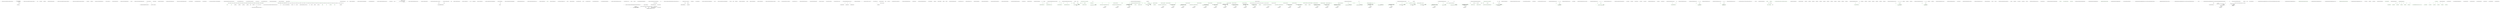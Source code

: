 digraph  {
n0 [cluster="HangFire.Core.Tests.States.ProcessingStateFacts.Ctor_ThrowsAnException_WhenServerNameIsNull()", label="Entry HangFire.Core.Tests.States.ProcessingStateFacts.Ctor_ThrowsAnException_WhenServerNameIsNull()", span="10-10"];
n1 [cluster="HangFire.Core.Tests.States.ProcessingStateFacts.Ctor_ThrowsAnException_WhenServerNameIsNull()", label="Assert.Throws<ArgumentNullException>(\r\n                () => new ProcessingState(null))", span="12-13"];
n2 [cluster="HangFire.Core.Tests.States.ProcessingStateFacts.Ctor_ThrowsAnException_WhenServerNameIsNull()", label="Exit HangFire.Core.Tests.States.ProcessingStateFacts.Ctor_ThrowsAnException_WhenServerNameIsNull()", span="10-10"];
n3 [cluster="Unk.>", label="Entry Unk.>", span=""];
n4 [cluster="lambda expression", label="Entry lambda expression", span="13-13"];
n5 [cluster="lambda expression", label="new ProcessingState(null)", span="13-13"];
n6 [cluster="lambda expression", label="Exit lambda expression", span="13-13"];
n7 [cluster="HangFire.States.ProcessingState.ProcessingState(string)", label="Entry HangFire.States.ProcessingState.ProcessingState(string)", span="26-26"];
n8 [cluster="HangFire.Core.Tests.States.ProcessingStateFacts.Ctor_ThrowsAnException_WhenServerNameIsEmpty()", label="Entry HangFire.Core.Tests.States.ProcessingStateFacts.Ctor_ThrowsAnException_WhenServerNameIsEmpty()", span="17-17"];
n10 [cluster="HangFire.Core.Tests.States.ProcessingStateFacts.Ctor_ThrowsAnException_WhenServerNameIsEmpty()", label="Exit HangFire.Core.Tests.States.ProcessingStateFacts.Ctor_ThrowsAnException_WhenServerNameIsEmpty()", span="17-17"];
n11 [cluster="lambda expression", label="Entry lambda expression", span="20-20"];
n13 [cluster="lambda expression", label="Exit lambda expression", span="20-20"];
n14 [cluster="HangFire.Core.Tests.States.ProcessingStateFacts.StateName_IsCorrect()", label="Entry HangFire.Core.Tests.States.ProcessingStateFacts.StateName_IsCorrect()", span="24-24"];
n15 [cluster="HangFire.Core.Tests.States.ProcessingStateFacts.StateName_IsCorrect()", label="var state = new ProcessingState(''Server1'')", span="26-26"];
n16 [cluster="HangFire.Core.Tests.States.ProcessingStateFacts.StateName_IsCorrect()", label="Assert.Equal(ProcessingState.StateName, state.Name)", span="27-27"];
n17 [cluster="HangFire.Core.Tests.States.ProcessingStateFacts.StateName_IsCorrect()", label="Exit HangFire.Core.Tests.States.ProcessingStateFacts.StateName_IsCorrect()", span="24-24"];
n18 [cluster="Unk.Equal", label="Entry Unk.Equal", span=""];
n19 [cluster="HangFire.Core.Tests.States.ProcessingStateFacts.SerializeData_ReturnsCorrectData()", label="Entry HangFire.Core.Tests.States.ProcessingStateFacts.SerializeData_ReturnsCorrectData()", span="31-31"];
n20 [cluster="HangFire.Core.Tests.States.ProcessingStateFacts.SerializeData_ReturnsCorrectData()", label="var state = new ProcessingState(''Server1'')", span="33-33"];
n21 [cluster="HangFire.Core.Tests.States.ProcessingStateFacts.SerializeData_ReturnsCorrectData()", label="var data = state.SerializeData()", span="35-35"];
n22 [cluster="HangFire.Core.Tests.States.ProcessingStateFacts.SerializeData_ReturnsCorrectData()", label="Assert.Equal(JobHelper.ToStringTimestamp(state.StartedAt), data[''StartedAt''])", span="37-37"];
n23 [cluster="HangFire.Core.Tests.States.ProcessingStateFacts.SerializeData_ReturnsCorrectData()", label="Assert.Equal(''Server1'', state.ServerName)", span="38-38"];
n25 [cluster="HangFire.States.ProcessingState.SerializeData()", label="Entry HangFire.States.ProcessingState.SerializeData()", span="39-39"];
n26 [cluster="HangFire.Common.JobHelper.ToStringTimestamp(System.DateTime)", label="Entry HangFire.Common.JobHelper.ToStringTimestamp(System.DateTime)", span="50-50"];
n24 [cluster="HangFire.Core.Tests.States.ProcessingStateFacts.SerializeData_ReturnsCorrectData()", label="Exit HangFire.Core.Tests.States.ProcessingStateFacts.SerializeData_ReturnsCorrectData()", span="31-31"];
m0_38 [cluster="System.Threading.Thread.Join()", file="PrefetchJobFetcher.cs", label="Entry System.Threading.Thread.Join()", span="0-0"];
m0_18 [cluster="System.Threading.ManualResetEventSlim.Reset()", file="PrefetchJobFetcher.cs", label="Entry System.Threading.ManualResetEventSlim.Reset()", span="0-0"];
m0_8 [cluster="System.Threading.Thread.Start()", file="PrefetchJobFetcher.cs", label="Entry System.Threading.Thread.Start()", span="0-0"];
m0_17 [cluster="System.Collections.Concurrent.BlockingCollection<T>.Take(System.Threading.CancellationToken)", file="PrefetchJobFetcher.cs", label="Entry System.Collections.Concurrent.BlockingCollection<T>.Take(System.Threading.CancellationToken)", span="0-0"];
m0_53 [cluster="HangFire.States.StateMachine.ChangeState(string, HangFire.States.JobState, params string[])", file="PrefetchJobFetcher.cs", label="Entry HangFire.States.StateMachine.ChangeState(string, HangFire.States.JobState, params string[])", span="57-57"];
m0_42 [cluster="System.Threading.CancellationTokenSource.Dispose()", file="PrefetchJobFetcher.cs", label="Entry System.Threading.CancellationTokenSource.Dispose()", span="0-0"];
m0_6 [cluster="System.Threading.Thread.Thread(System.Threading.ThreadStart)", file="PrefetchJobFetcher.cs", label="Entry System.Threading.Thread.Thread(System.Threading.ThreadStart)", span="0-0"];
m0_7 [cluster="string.Format(string, object)", file="PrefetchJobFetcher.cs", label="Entry string.Format(string, object)", span="0-0"];
m0_26 [cluster="System.Threading.CancellationTokenSource.Cancel()", file="PrefetchJobFetcher.cs", label="Entry System.Threading.CancellationTokenSource.Cancel()", span="0-0"];
m0_52 [cluster="HangFire.States.StateMachine.StateMachine(IRedisClient)", file="PrefetchJobFetcher.cs", label="Entry HangFire.States.StateMachine.StateMachine(IRedisClient)", span="31-31"];
m0_27 [cluster="HangFire.Server.PrefetchJobFetcher.Dispose()", file="PrefetchJobFetcher.cs", label="Entry HangFire.Server.PrefetchJobFetcher.Dispose()", span="79-79"];
m0_28 [cluster="HangFire.Server.PrefetchJobFetcher.Dispose()", color=green, community=0, file="PrefetchJobFetcher.cs", label="!_stopSent", prediction=0, span="81-81"];
m0_29 [cluster="HangFire.Server.PrefetchJobFetcher.Dispose()", color=green, community=0, file="PrefetchJobFetcher.cs", label="SendStop()", prediction=0, span="83-83"];
m0_30 [cluster="HangFire.Server.PrefetchJobFetcher.Dispose()", color=green, community=0, file="PrefetchJobFetcher.cs", label="_cts != null", prediction=0, span="86-86"];
m0_31 [cluster="HangFire.Server.PrefetchJobFetcher.Dispose()", file="PrefetchJobFetcher.cs", label="_prefetchThread.Join()", span="88-88"];
m0_32 [cluster="HangFire.Server.PrefetchJobFetcher.Dispose()", file="PrefetchJobFetcher.cs", label="RequeuePrefetched()", span="90-90"];
m0_33 [cluster="HangFire.Server.PrefetchJobFetcher.Dispose()", file="PrefetchJobFetcher.cs", label="_innerFetcher.Dispose()", span="92-92"];
m0_34 [cluster="HangFire.Server.PrefetchJobFetcher.Dispose()", file="PrefetchJobFetcher.cs", label="_jobIsReady.Dispose()", span="94-94"];
m0_35 [cluster="HangFire.Server.PrefetchJobFetcher.Dispose()", file="PrefetchJobFetcher.cs", label="_cts.Dispose()", span="95-95"];
m0_36 [cluster="HangFire.Server.PrefetchJobFetcher.Dispose()", file="PrefetchJobFetcher.cs", label="_cts = null", span="96-96"];
m0_37 [cluster="HangFire.Server.PrefetchJobFetcher.Dispose()", file="PrefetchJobFetcher.cs", label="Exit HangFire.Server.PrefetchJobFetcher.Dispose()", span="79-79"];
m0_70 [cluster="HangFire.Server.JobFetcher.DequeueJob(System.Threading.CancellationToken)", file="PrefetchJobFetcher.cs", label="Entry HangFire.Server.JobFetcher.DequeueJob(System.Threading.CancellationToken)", span="26-26"];
m0_72 [cluster="System.Threading.ManualResetEventSlim.Set()", file="PrefetchJobFetcher.cs", label="Entry System.Threading.ManualResetEventSlim.Set()", span="0-0"];
m0_0 [cluster="HangFire.Server.PrefetchJobFetcher.PrefetchJobFetcher(HangFire.Server.JobFetcher, int)", file="PrefetchJobFetcher.cs", label="Entry HangFire.Server.PrefetchJobFetcher.PrefetchJobFetcher(HangFire.Server.JobFetcher, int)", span="27-27"];
m0_1 [cluster="HangFire.Server.PrefetchJobFetcher.PrefetchJobFetcher(HangFire.Server.JobFetcher, int)", file="PrefetchJobFetcher.cs", label="_innerFetcher = innerFetcher", span="29-29"];
m0_2 [cluster="HangFire.Server.PrefetchJobFetcher.PrefetchJobFetcher(HangFire.Server.JobFetcher, int)", file="PrefetchJobFetcher.cs", label="_count = count", span="30-30"];
m0_3 [cluster="HangFire.Server.PrefetchJobFetcher.PrefetchJobFetcher(HangFire.Server.JobFetcher, int)", file="PrefetchJobFetcher.cs", label="_prefetchThread = new Thread(Prefetch)\r\n                {\r\n                    Name = String.Format(''HangFire.Prefetch.{0}'', ''queue''),\r\n                    IsBackground = true\r\n                }", span="32-36"];
m0_4 [cluster="HangFire.Server.PrefetchJobFetcher.PrefetchJobFetcher(HangFire.Server.JobFetcher, int)", file="PrefetchJobFetcher.cs", label="_prefetchThread.Start()", span="37-37"];
m0_5 [cluster="HangFire.Server.PrefetchJobFetcher.PrefetchJobFetcher(HangFire.Server.JobFetcher, int)", file="PrefetchJobFetcher.cs", label="Exit HangFire.Server.PrefetchJobFetcher.PrefetchJobFetcher(HangFire.Server.JobFetcher, int)", span="27-27"];
m0_39 [cluster="HangFire.Server.PrefetchJobFetcher.RequeuePrefetched()", file="PrefetchJobFetcher.cs", label="Entry HangFire.Server.PrefetchJobFetcher.RequeuePrefetched()", span="100-100"];
m0_43 [cluster="HangFire.Server.PrefetchJobFetcher.RequeuePrefetched()", file="PrefetchJobFetcher.cs", label="var enqueuedState = new EnqueuedState(''Re-queue prefetched job.'', _innerFetcher.Queue)", span="104-104"];
m0_44 [cluster="HangFire.Server.PrefetchJobFetcher.RequeuePrefetched()", file="PrefetchJobFetcher.cs", label="var stateMachine = new StateMachine(_innerFetcher.Redis)", span="105-105"];
m0_45 [cluster="HangFire.Server.PrefetchJobFetcher.RequeuePrefetched()", file="PrefetchJobFetcher.cs", label=_items, span="107-107"];
m0_47 [cluster="HangFire.Server.PrefetchJobFetcher.RequeuePrefetched()", file="PrefetchJobFetcher.cs", label="JobFetcher.RemoveFromFetchedQueue(_innerFetcher.Redis, payload.Id, _innerFetcher.Queue)", span="110-110"];
m0_49 [cluster="HangFire.Server.PrefetchJobFetcher.RequeuePrefetched()", file="PrefetchJobFetcher.cs", label="_logger.Error(''An exception occured while trying to re-queue prefetched jobs. Some prefetched jobs may remain in the dequeue list.'', ex)", span="115-115"];
m0_46 [cluster="HangFire.Server.PrefetchJobFetcher.RequeuePrefetched()", file="PrefetchJobFetcher.cs", label="stateMachine.ChangeState(payload.Id, enqueuedState)", span="109-109"];
m0_48 [cluster="HangFire.Server.PrefetchJobFetcher.RequeuePrefetched()", file="PrefetchJobFetcher.cs", label=Exception, span="113-113"];
m0_50 [cluster="HangFire.Server.PrefetchJobFetcher.RequeuePrefetched()", file="PrefetchJobFetcher.cs", label="Exit HangFire.Server.PrefetchJobFetcher.RequeuePrefetched()", span="100-100"];
m0_56 [cluster="HangFire.Server.PrefetchJobFetcher.Prefetch()", file="PrefetchJobFetcher.cs", label="Entry HangFire.Server.PrefetchJobFetcher.Prefetch()", span="119-119"];
m0_58 [cluster="HangFire.Server.PrefetchJobFetcher.Prefetch()", file="PrefetchJobFetcher.cs", label=_items, span="125-125"];
m0_59 [cluster="HangFire.Server.PrefetchJobFetcher.Prefetch()", file="PrefetchJobFetcher.cs", label="_items.Count >= _count && !_cts.Token.IsCancellationRequested", span="127-127"];
m0_60 [cluster="HangFire.Server.PrefetchJobFetcher.Prefetch()", file="PrefetchJobFetcher.cs", label="Monitor.Wait(_items)", span="129-129"];
m0_61 [cluster="HangFire.Server.PrefetchJobFetcher.Prefetch()", file="PrefetchJobFetcher.cs", label="var payload = _innerFetcher.DequeueJob(_cts.Token)", span="133-133"];
m0_62 [cluster="HangFire.Server.PrefetchJobFetcher.Prefetch()", file="PrefetchJobFetcher.cs", label=_items, span="135-135"];
m0_63 [cluster="HangFire.Server.PrefetchJobFetcher.Prefetch()", file="PrefetchJobFetcher.cs", label="_items.Add(payload)", span="137-137"];
m0_64 [cluster="HangFire.Server.PrefetchJobFetcher.Prefetch()", file="PrefetchJobFetcher.cs", label="_jobIsReady.Set()", span="139-139"];
m0_67 [cluster="HangFire.Server.PrefetchJobFetcher.Prefetch()", file="PrefetchJobFetcher.cs", label="_logger.Fatal(''Unexpected exception caught. Jobs will not be fetched.'', ex)", span="148-148"];
m0_57 [cluster="HangFire.Server.PrefetchJobFetcher.Prefetch()", file="PrefetchJobFetcher.cs", label=true, span="123-123"];
m0_66 [cluster="HangFire.Server.PrefetchJobFetcher.Prefetch()", file="PrefetchJobFetcher.cs", label=Exception, span="146-146"];
m0_65 [cluster="HangFire.Server.PrefetchJobFetcher.Prefetch()", file="PrefetchJobFetcher.cs", label=OperationCanceledException, span="143-143"];
m0_68 [cluster="HangFire.Server.PrefetchJobFetcher.Prefetch()", file="PrefetchJobFetcher.cs", label="Exit HangFire.Server.PrefetchJobFetcher.Prefetch()", span="119-119"];
m0_9 [cluster="HangFire.Server.PrefetchJobFetcher.DequeueJob(System.Threading.CancellationToken)", file="PrefetchJobFetcher.cs", label="Entry HangFire.Server.PrefetchJobFetcher.DequeueJob(System.Threading.CancellationToken)", span="50-50"];
m0_10 [cluster="HangFire.Server.PrefetchJobFetcher.DequeueJob(System.Threading.CancellationToken)", file="PrefetchJobFetcher.cs", label="var payload = _items.Take(cancellationToken)", span="52-52"];
m0_11 [cluster="HangFire.Server.PrefetchJobFetcher.DequeueJob(System.Threading.CancellationToken)", file="PrefetchJobFetcher.cs", label=_items, span="54-54"];
m0_12 [cluster="HangFire.Server.PrefetchJobFetcher.DequeueJob(System.Threading.CancellationToken)", file="PrefetchJobFetcher.cs", label="_items.Count == 0", span="56-56"];
m0_13 [cluster="HangFire.Server.PrefetchJobFetcher.DequeueJob(System.Threading.CancellationToken)", file="PrefetchJobFetcher.cs", label="_jobIsReady.Reset()", span="58-58"];
m0_14 [cluster="HangFire.Server.PrefetchJobFetcher.DequeueJob(System.Threading.CancellationToken)", file="PrefetchJobFetcher.cs", label="Monitor.Pulse(_items)", span="61-61"];
m0_15 [cluster="HangFire.Server.PrefetchJobFetcher.DequeueJob(System.Threading.CancellationToken)", file="PrefetchJobFetcher.cs", label="return payload;", span="64-64"];
m0_16 [cluster="HangFire.Server.PrefetchJobFetcher.DequeueJob(System.Threading.CancellationToken)", file="PrefetchJobFetcher.cs", label="Exit HangFire.Server.PrefetchJobFetcher.DequeueJob(System.Threading.CancellationToken)", span="50-50"];
m0_51 [cluster="HangFire.States.EnqueuedState.EnqueuedState(string, string)", file="PrefetchJobFetcher.cs", label="Entry HangFire.States.EnqueuedState.EnqueuedState(string, string)", span="10-10"];
m0_54 [cluster="HangFire.Server.JobFetcher.RemoveFromFetchedQueue(IRedisClient, string, string)", file="PrefetchJobFetcher.cs", label="Entry HangFire.Server.JobFetcher.RemoveFromFetchedQueue(IRedisClient, string, string)", span="86-86"];
m0_20 [cluster="HangFire.Server.PrefetchJobFetcher.SendStop()", file="PrefetchJobFetcher.cs", label="Entry HangFire.Server.PrefetchJobFetcher.SendStop()", span="67-67"];
m0_21 [cluster="HangFire.Server.PrefetchJobFetcher.SendStop()", color=green, community=0, file="PrefetchJobFetcher.cs", label="_stopSent = true", prediction=3, span="69-69"];
m0_22 [cluster="HangFire.Server.PrefetchJobFetcher.SendStop()", color=green, community=0, file="PrefetchJobFetcher.cs", label="_cts.Cancel()", prediction=0, span="71-71"];
m0_23 [cluster="HangFire.Server.PrefetchJobFetcher.SendStop()", color=green, community=0, file="PrefetchJobFetcher.cs", label=_items, prediction=0, span="73-73"];
m0_24 [cluster="HangFire.Server.PrefetchJobFetcher.SendStop()", color=green, community=0, file="PrefetchJobFetcher.cs", label="Monitor.Pulse(_items)", prediction=0, span="75-75"];
m0_25 [cluster="HangFire.Server.PrefetchJobFetcher.SendStop()", file="PrefetchJobFetcher.cs", label="Exit HangFire.Server.PrefetchJobFetcher.SendStop()", span="67-67"];
m0_71 [cluster="System.Collections.Concurrent.BlockingCollection<T>.Add(T)", file="PrefetchJobFetcher.cs", label="Entry System.Collections.Concurrent.BlockingCollection<T>.Add(T)", span="0-0"];
m0_73 [cluster="Unk.Fatal", file="PrefetchJobFetcher.cs", label="Entry Unk.Fatal", span=""];
m0_40 [cluster="HangFire.Server.JobFetcher.Dispose()", file="PrefetchJobFetcher.cs", label="Entry HangFire.Server.JobFetcher.Dispose()", span="81-81"];
m0_69 [cluster="System.Threading.Monitor.Wait(object)", file="PrefetchJobFetcher.cs", label="Entry System.Threading.Monitor.Wait(object)", span="0-0"];
m0_55 [cluster="Unk.Error", file="PrefetchJobFetcher.cs", label="Entry Unk.Error", span=""];
m0_19 [cluster="System.Threading.Monitor.Pulse(object)", file="PrefetchJobFetcher.cs", label="Entry System.Threading.Monitor.Pulse(object)", span="0-0"];
m0_41 [cluster="System.Threading.ManualResetEventSlim.Dispose()", file="PrefetchJobFetcher.cs", label="Entry System.Threading.ManualResetEventSlim.Dispose()", span="0-0"];
m0_74 [file="PrefetchJobFetcher.cs", label="HangFire.Server.PrefetchJobFetcher", span=""];
m1_29 [cluster="System.InvalidOperationException.InvalidOperationException()", file="PrioritizedJobFetcher.cs", label="Entry System.InvalidOperationException.InvalidOperationException()", span="0-0"];
m1_4 [cluster="HangFire.Server.PrefetchJobFetcher.PrefetchJobFetcher(HangFire.Server.JobFetcher, int)", file="PrioritizedJobFetcher.cs", label="Entry HangFire.Server.PrefetchJobFetcher.PrefetchJobFetcher(HangFire.Server.JobFetcher, int)", span="25-25"];
m1_6 [cluster="System.Collections.Generic.List<T>.Add(T)", file="PrioritizedJobFetcher.cs", label="Entry System.Collections.Generic.List<T>.Add(T)", span="0-0"];
m1_23 [cluster="Unk.ToList", file="PrioritizedJobFetcher.cs", label="Entry Unk.ToList", span=""];
m1_26 [cluster="Unk.WaitAny", file="PrioritizedJobFetcher.cs", label="Entry Unk.WaitAny", span=""];
m1_27 [cluster="System.Threading.CancellationToken.ThrowIfCancellationRequested()", file="PrioritizedJobFetcher.cs", label="Entry System.Threading.CancellationToken.ThrowIfCancellationRequested()", span="0-0"];
m1_0 [cluster="HangFire.Server.PrioritizedJobFetcher.PrioritizedJobFetcher(IRedisClientsManager, System.Collections.Generic.IEnumerable<string>, int)", file="PrioritizedJobFetcher.cs", label="Entry HangFire.Server.PrioritizedJobFetcher.PrioritizedJobFetcher(IRedisClientsManager, System.Collections.Generic.IEnumerable<string>, int)", span="13-13"];
m1_1 [cluster="HangFire.Server.PrioritizedJobFetcher.PrioritizedJobFetcher(IRedisClientsManager, System.Collections.Generic.IEnumerable<string>, int)", file="PrioritizedJobFetcher.cs", label=queues, span="17-17"];
m1_2 [cluster="HangFire.Server.PrioritizedJobFetcher.PrioritizedJobFetcher(IRedisClientsManager, System.Collections.Generic.IEnumerable<string>, int)", file="PrioritizedJobFetcher.cs", label="_fetchers.Add(new PrefetchJobFetcher(\r\n                    new JobFetcher(redisManager, queue), prefetchCount))", span="19-20"];
m1_3 [cluster="HangFire.Server.PrioritizedJobFetcher.PrioritizedJobFetcher(IRedisClientsManager, System.Collections.Generic.IEnumerable<string>, int)", file="PrioritizedJobFetcher.cs", label="Exit HangFire.Server.PrioritizedJobFetcher.PrioritizedJobFetcher(IRedisClientsManager, System.Collections.Generic.IEnumerable<string>, int)", span="13-13"];
m1_12 [cluster="HangFire.Server.PrioritizedJobFetcher.DequeueJob(System.Threading.CancellationToken)", file="PrioritizedJobFetcher.cs", label="Entry HangFire.Server.PrioritizedJobFetcher.DequeueJob(System.Threading.CancellationToken)", span="32-32"];
m1_13 [cluster="HangFire.Server.PrioritizedJobFetcher.DequeueJob(System.Threading.CancellationToken)", file="PrioritizedJobFetcher.cs", label="var waitHandles = _fetchers.Select(x => x.JobIsReady).ToList()", span="34-34"];
m1_14 [cluster="HangFire.Server.PrioritizedJobFetcher.DequeueJob(System.Threading.CancellationToken)", file="PrioritizedJobFetcher.cs", label="waitHandles.Add(cancellationToken.WaitHandle)", span="35-35"];
m1_15 [cluster="HangFire.Server.PrioritizedJobFetcher.DequeueJob(System.Threading.CancellationToken)", file="PrioritizedJobFetcher.cs", label="WaitHandle.WaitAny(waitHandles.ToArray())", span="37-37"];
m1_16 [cluster="HangFire.Server.PrioritizedJobFetcher.DequeueJob(System.Threading.CancellationToken)", file="PrioritizedJobFetcher.cs", label="cancellationToken.ThrowIfCancellationRequested()", span="39-39"];
m1_17 [cluster="HangFire.Server.PrioritizedJobFetcher.DequeueJob(System.Threading.CancellationToken)", file="PrioritizedJobFetcher.cs", label=_fetchers, span="41-41"];
m1_19 [cluster="HangFire.Server.PrioritizedJobFetcher.DequeueJob(System.Threading.CancellationToken)", file="PrioritizedJobFetcher.cs", label="return fetcher.DequeueJob(cancellationToken);", span="45-45"];
m1_18 [cluster="HangFire.Server.PrioritizedJobFetcher.DequeueJob(System.Threading.CancellationToken)", file="PrioritizedJobFetcher.cs", label="fetcher.PrefetchedCount > 0", span="43-43"];
m1_20 [cluster="HangFire.Server.PrioritizedJobFetcher.DequeueJob(System.Threading.CancellationToken)", file="PrioritizedJobFetcher.cs", label="throw new InvalidOperationException();", span="49-49"];
m1_21 [cluster="HangFire.Server.PrioritizedJobFetcher.DequeueJob(System.Threading.CancellationToken)", file="PrioritizedJobFetcher.cs", label="Exit HangFire.Server.PrioritizedJobFetcher.DequeueJob(System.Threading.CancellationToken)", span="32-32"];
m1_24 [cluster="Unk.Add", file="PrioritizedJobFetcher.cs", label="Entry Unk.Add", span=""];
m1_28 [cluster="HangFire.Server.PrefetchJobFetcher.DequeueJob(System.Threading.CancellationToken)", file="PrioritizedJobFetcher.cs", label="Entry HangFire.Server.PrefetchJobFetcher.DequeueJob(System.Threading.CancellationToken)", span="48-48"];
m1_25 [cluster="Unk.ToArray", file="PrioritizedJobFetcher.cs", label="Entry Unk.ToArray", span=""];
m1_30 [cluster="lambda expression", file="PrioritizedJobFetcher.cs", label="Entry lambda expression", span="34-34"];
m1_31 [cluster="lambda expression", file="PrioritizedJobFetcher.cs", label="x.JobIsReady", span="34-34"];
m1_32 [cluster="lambda expression", file="PrioritizedJobFetcher.cs", label="Exit lambda expression", span="34-34"];
m1_7 [cluster="HangFire.Server.PrioritizedJobFetcher.Dispose()", file="PrioritizedJobFetcher.cs", label="Entry HangFire.Server.PrioritizedJobFetcher.Dispose()", span="24-24"];
m1_8 [cluster="HangFire.Server.PrioritizedJobFetcher.Dispose()", file="PrioritizedJobFetcher.cs", label=_fetchers, span="26-26"];
m1_9 [cluster="HangFire.Server.PrioritizedJobFetcher.Dispose()", file="PrioritizedJobFetcher.cs", label="fetcher.Dispose()", span="28-28"];
m1_10 [cluster="HangFire.Server.PrioritizedJobFetcher.Dispose()", file="PrioritizedJobFetcher.cs", label="Exit HangFire.Server.PrioritizedJobFetcher.Dispose()", span="24-24"];
m1_11 [cluster="HangFire.Server.PrefetchJobFetcher.Dispose()", file="PrioritizedJobFetcher.cs", label="Entry HangFire.Server.PrefetchJobFetcher.Dispose()", span="65-65"];
m1_5 [cluster="HangFire.Server.JobFetcher.JobFetcher(IRedisClientsManager, string, System.TimeSpan?)", file="PrioritizedJobFetcher.cs", label="Entry HangFire.Server.JobFetcher.JobFetcher(IRedisClientsManager, string, System.TimeSpan?)", span="12-12"];
m1_22 [cluster="Unk.Select", file="PrioritizedJobFetcher.cs", label="Entry Unk.Select", span=""];
m1_33 [file="PrioritizedJobFetcher.cs", label="HangFire.Server.PrioritizedJobFetcher", span=""];
m2_34 [cluster="System.Collections.Generic.Dictionary<TKey, TValue>.ContainsKey(TKey)", file="ServerSteps.cs", label="Entry System.Collections.Generic.Dictionary<TKey, TValue>.ContainsKey(TKey)", span="0-0"];
m2_25 [cluster="System.Collections.Generic.List<T>.List()", file="ServerSteps.cs", label="Entry System.Collections.Generic.List<T>.List()", span="0-0"];
m2_27 [cluster="HangFire.Storage.IStorageConnection.GetAllItemsFromSet(string)", file="ServerSteps.cs", label="Entry HangFire.Storage.IStorageConnection.GetAllItemsFromSet(string)", span="55-55"];
m2_0 [cluster="HangFire.Web.Pages.RecurringJobsPage.RecurringJobsPage()", file="ServerSteps.cs", label="Entry HangFire.Web.Pages.RecurringJobsPage.RecurringJobsPage()", span="9-9"];
m2_1 [cluster="HangFire.Web.Pages.RecurringJobsPage.RecurringJobsPage()", file="ServerSteps.cs", label="RecurringJobs = new List<RecurringJobDto>()", span="11-11"];
m2_2 [cluster="HangFire.Web.Pages.RecurringJobsPage.RecurringJobsPage()", file="ServerSteps.cs", label="var connection = JobStorage.Current.GetConnection()", span="13-13"];
m2_3 [cluster="HangFire.Web.Pages.RecurringJobsPage.RecurringJobsPage()", file="ServerSteps.cs", label="var ids = connection.GetAllItemsFromSet(''recurring-jobs'')", span="15-15"];
m2_5 [cluster="HangFire.Web.Pages.RecurringJobsPage.RecurringJobsPage()", file="ServerSteps.cs", label="var hash = connection.GetAllEntriesFromHash(String.Format(''recurring-job:{0}'', id))", span="19-19"];
m2_18 [cluster="HangFire.Web.Pages.RecurringJobsPage.RecurringJobsPage()", file="ServerSteps.cs", label="var stateData = connection.GetStateData(dto.LastJobId)", span="49-49"];
m2_4 [cluster="HangFire.Web.Pages.RecurringJobsPage.RecurringJobsPage()", file="ServerSteps.cs", label=ids, span="17-17"];
m2_7 [cluster="HangFire.Web.Pages.RecurringJobsPage.RecurringJobsPage()", file="ServerSteps.cs", label="RecurringJobs.Add(new RecurringJobDto { Id = id, Removed = true })", span="23-23"];
m2_8 [cluster="HangFire.Web.Pages.RecurringJobsPage.RecurringJobsPage()", file="ServerSteps.cs", label="var dto = new RecurringJobDto { Id = id }", span="27-27"];
m2_6 [cluster="HangFire.Web.Pages.RecurringJobsPage.RecurringJobsPage()", file="ServerSteps.cs", label="hash == null", span="21-21"];
m2_9 [cluster="HangFire.Web.Pages.RecurringJobsPage.RecurringJobsPage()", file="ServerSteps.cs", label="dto.Cron = hash[''Cron'']", span="28-28"];
m2_10 [cluster="HangFire.Web.Pages.RecurringJobsPage.RecurringJobsPage()", file="ServerSteps.cs", label="var invocationData = JobHelper.FromJson<InvocationData>(hash[''Job''])", span="32-32"];
m2_14 [cluster="HangFire.Web.Pages.RecurringJobsPage.RecurringJobsPage()", file="ServerSteps.cs", label="hash.ContainsKey(''NextExecution'')", span="40-40"];
m2_15 [cluster="HangFire.Web.Pages.RecurringJobsPage.RecurringJobsPage()", file="ServerSteps.cs", label="dto.NextExecution = JobHelper.DeserializeDateTime(hash[''NextExecution''])", span="42-42"];
m2_16 [cluster="HangFire.Web.Pages.RecurringJobsPage.RecurringJobsPage()", file="ServerSteps.cs", label="hash.ContainsKey(''LastJobId'')", span="45-45"];
m2_17 [cluster="HangFire.Web.Pages.RecurringJobsPage.RecurringJobsPage()", file="ServerSteps.cs", label="dto.LastJobId = hash[''LastJobId'']", span="47-47"];
m2_21 [cluster="HangFire.Web.Pages.RecurringJobsPage.RecurringJobsPage()", file="ServerSteps.cs", label="hash.ContainsKey(''LastExecution'')", span="56-56"];
m2_22 [cluster="HangFire.Web.Pages.RecurringJobsPage.RecurringJobsPage()", file="ServerSteps.cs", label="dto.LastExecution = JobHelper.DeserializeDateTime(hash[''LastExecution''])", span="58-58"];
m2_11 [cluster="HangFire.Web.Pages.RecurringJobsPage.RecurringJobsPage()", file="ServerSteps.cs", label="dto.Job = invocationData.Deserialize()", span="33-33"];
m2_13 [cluster="HangFire.Web.Pages.RecurringJobsPage.RecurringJobsPage()", file="ServerSteps.cs", label="dto.LoadException = ex", span="37-37"];
m2_20 [cluster="HangFire.Web.Pages.RecurringJobsPage.RecurringJobsPage()", file="ServerSteps.cs", label="dto.LastJobState = stateData.Name", span="52-52"];
m2_23 [cluster="HangFire.Web.Pages.RecurringJobsPage.RecurringJobsPage()", file="ServerSteps.cs", label="RecurringJobs.Add(dto)", span="61-61"];
m2_12 [cluster="HangFire.Web.Pages.RecurringJobsPage.RecurringJobsPage()", file="ServerSteps.cs", label=JobLoadException, span="35-35"];
m2_19 [cluster="HangFire.Web.Pages.RecurringJobsPage.RecurringJobsPage()", file="ServerSteps.cs", label="stateData != null", span="50-50"];
m2_24 [cluster="HangFire.Web.Pages.RecurringJobsPage.RecurringJobsPage()", file="ServerSteps.cs", label="Exit HangFire.Web.Pages.RecurringJobsPage.RecurringJobsPage()", span="9-9"];
m2_31 [cluster="System.Collections.Generic.List<T>.Add(T)", file="ServerSteps.cs", label="Entry System.Collections.Generic.List<T>.Add(T)", span="0-0"];
m2_32 [cluster="HangFire.Common.JobHelper.FromJson<T>(string)", file="ServerSteps.cs", label="Entry HangFire.Common.JobHelper.FromJson<T>(string)", span="30-30"];
m2_33 [cluster="HangFire.Storage.InvocationData.Deserialize()", file="ServerSteps.cs", label="Entry HangFire.Storage.InvocationData.Deserialize()", span="38-38"];
m2_35 [cluster="HangFire.Common.JobHelper.DeserializeDateTime(string)", file="ServerSteps.cs", label="Entry HangFire.Common.JobHelper.DeserializeDateTime(string)", span="55-55"];
m2_29 [cluster="HangFire.Storage.IStorageConnection.GetAllEntriesFromHash(string)", file="ServerSteps.cs", label="Entry HangFire.Storage.IStorageConnection.GetAllEntriesFromHash(string)", span="64-64"];
m2_36 [cluster="HangFire.Storage.IStorageConnection.GetStateData(string)", file="ServerSteps.cs", label="Entry HangFire.Storage.IStorageConnection.GetStateData(string)", span="45-45"];
m2_30 [cluster="HangFire.Web.Pages.RecurringJobsPage.RecurringJobDto.RecurringJobDto()", file="ServerSteps.cs", label="Entry HangFire.Web.Pages.RecurringJobsPage.RecurringJobDto.RecurringJobDto()", span="68-68"];
m2_28 [cluster="string.Format(string, object)", file="ServerSteps.cs", label="Entry string.Format(string, object)", span="0-0"];
m2_26 [cluster="HangFire.JobStorage.GetConnection()", file="ServerSteps.cs", label="Entry HangFire.JobStorage.GetConnection()", span="56-56"];
m2_37 [file="ServerSteps.cs", label="HangFire.Web.Pages.RecurringJobsPage", span=""];
m3_6 [cluster="HangFire.Redis.RedisWriteOnlyTransaction.Dispose()", file="ServerWatchdog.feature.cs", label="Entry HangFire.Redis.RedisWriteOnlyTransaction.Dispose()", span="36-36"];
m3_7 [cluster="HangFire.Redis.RedisWriteOnlyTransaction.Dispose()", color=green, community=0, file="ServerWatchdog.feature.cs", label="_transaction.Dispose()", prediction=7, span="38-38"];
m3_8 [cluster="HangFire.Redis.RedisWriteOnlyTransaction.Dispose()", file="ServerWatchdog.feature.cs", label="Exit HangFire.Redis.RedisWriteOnlyTransaction.Dispose()", span="36-36"];
m3_128 [cluster="HangFire.Redis.RedisWriteOnlyTransaction.DecrementCounter(string, System.TimeSpan)", color=green, community=0, file="ServerWatchdog.feature.cs", label="_transaction.QueueCommand(x => x.ExpireEntryIn(RedisStorage.Prefix + key, expireIn))", prediction=7, span="152-152"];
m3_127 [cluster="HangFire.Redis.RedisWriteOnlyTransaction.DecrementCounter(string, System.TimeSpan)", color=green, community=0, file="ServerWatchdog.feature.cs", label="_transaction.QueueCommand(x => x.DecrementValue(RedisStorage.Prefix + key))", prediction=7, span="151-151"];
m3_126 [cluster="HangFire.Redis.RedisWriteOnlyTransaction.DecrementCounter(string, System.TimeSpan)", file="ServerWatchdog.feature.cs", label="Entry HangFire.Redis.RedisWriteOnlyTransaction.DecrementCounter(string, System.TimeSpan)", span="149-149"];
m3_129 [cluster="HangFire.Redis.RedisWriteOnlyTransaction.DecrementCounter(string, System.TimeSpan)", file="ServerWatchdog.feature.cs", label="Exit HangFire.Redis.RedisWriteOnlyTransaction.DecrementCounter(string, System.TimeSpan)", span="149-149"];
m3_5 [cluster="System.ArgumentNullException.ArgumentNullException(string)", file="ServerWatchdog.feature.cs", label="Entry System.ArgumentNullException.ArgumentNullException(string)", span="0-0"];
m3_90 [cluster="Unk.EnqueueItemOnList", file="ServerWatchdog.feature.cs", label="Entry Unk.EnqueueItemOnList", span=""];
m3_65 [cluster="System.Collections.Generic.Dictionary<TKey, TValue>.Add(TKey, TValue)", file="ServerWatchdog.feature.cs", label="Entry System.Collections.Generic.Dictionary<TKey, TValue>.Add(TKey, TValue)", span="0-0"];
m3_156 [cluster="HangFire.Redis.RedisWriteOnlyTransaction.InsertToList(string, string)", file="ServerWatchdog.feature.cs", label="Entry HangFire.Redis.RedisWriteOnlyTransaction.InsertToList(string, string)", span="173-173"];
m3_157 [cluster="HangFire.Redis.RedisWriteOnlyTransaction.InsertToList(string, string)", color=green, community=0, file="ServerWatchdog.feature.cs", label="_transaction.QueueCommand(x => x.EnqueueItemOnList(\r\n                RedisStorage.Prefix + key, value))", prediction=7, span="175-176"];
m3_158 [cluster="HangFire.Redis.RedisWriteOnlyTransaction.InsertToList(string, string)", file="ServerWatchdog.feature.cs", label="Exit HangFire.Redis.RedisWriteOnlyTransaction.InsertToList(string, string)", span="173-173"];
m3_78 [cluster="Unk.SetRangeInHash", file="ServerWatchdog.feature.cs", label="Entry Unk.SetRangeInHash", span=""];
m3_111 [cluster="HangFire.Redis.RedisWriteOnlyTransaction.IncrementCounter(string, System.TimeSpan)", color=green, community=0, file="ServerWatchdog.feature.cs", label="_transaction.QueueCommand(x => x.ExpireEntryIn(RedisStorage.Prefix + key, expireIn))", prediction=7, span="141-141"];
m3_110 [cluster="HangFire.Redis.RedisWriteOnlyTransaction.IncrementCounter(string, System.TimeSpan)", color=green, community=0, file="ServerWatchdog.feature.cs", label="_transaction.QueueCommand(x => x.IncrementValue(RedisStorage.Prefix + key))", prediction=7, span="140-140"];
m3_109 [cluster="HangFire.Redis.RedisWriteOnlyTransaction.IncrementCounter(string, System.TimeSpan)", file="ServerWatchdog.feature.cs", label="Entry HangFire.Redis.RedisWriteOnlyTransaction.IncrementCounter(string, System.TimeSpan)", span="138-138"];
m3_112 [cluster="HangFire.Redis.RedisWriteOnlyTransaction.IncrementCounter(string, System.TimeSpan)", file="ServerWatchdog.feature.cs", label="Exit HangFire.Redis.RedisWriteOnlyTransaction.IncrementCounter(string, System.TimeSpan)", span="138-138"];
m3_169 [cluster="HangFire.Redis.RedisWriteOnlyTransaction.TrimList(string, int, int)", file="ServerWatchdog.feature.cs", label="Entry HangFire.Redis.RedisWriteOnlyTransaction.TrimList(string, int, int)", span="185-185"];
m3_170 [cluster="HangFire.Redis.RedisWriteOnlyTransaction.TrimList(string, int, int)", color=green, community=0, file="ServerWatchdog.feature.cs", label="_transaction.QueueCommand(x => x.TrimList(\r\n                RedisStorage.Prefix + key, keepStartingFrom, keepEndingAt))", prediction=7, span="188-189"];
m3_171 [cluster="HangFire.Redis.RedisWriteOnlyTransaction.TrimList(string, int, int)", file="ServerWatchdog.feature.cs", label="Exit HangFire.Redis.RedisWriteOnlyTransaction.TrimList(string, int, int)", span="185-185"];
m3_55 [cluster="HangFire.Redis.RedisWriteOnlyTransaction.SetJobState(string, HangFire.States.State)", color=green, community=0, file="ServerWatchdog.feature.cs", label="_transaction.QueueCommand(x => x.RemoveEntry(\r\n                String.Format(RedisStorage.Prefix + ''job:{0}:state'', jobId)))", prediction=7, span="94-95"];
m3_54 [cluster="HangFire.Redis.RedisWriteOnlyTransaction.SetJobState(string, HangFire.States.State)", color=green, community=0, file="ServerWatchdog.feature.cs", label="_transaction.QueueCommand(x => x.SetEntryInHash(\r\n                String.Format(RedisStorage.Prefix + ''job:{0}'', jobId),\r\n                ''State'',\r\n                state.Name))", prediction=7, span="89-92"];
m3_53 [cluster="HangFire.Redis.RedisWriteOnlyTransaction.SetJobState(string, HangFire.States.State)", file="ServerWatchdog.feature.cs", label="Entry HangFire.Redis.RedisWriteOnlyTransaction.SetJobState(string, HangFire.States.State)", span="87-87"];
m3_56 [cluster="HangFire.Redis.RedisWriteOnlyTransaction.SetJobState(string, HangFire.States.State)", color=green, community=0, file="ServerWatchdog.feature.cs", label="var storedData = new Dictionary<string, string>(state.SerializeData())", prediction=7, span="97-97"];
m3_57 [cluster="HangFire.Redis.RedisWriteOnlyTransaction.SetJobState(string, HangFire.States.State)", color=green, community=0, file="ServerWatchdog.feature.cs", label="storedData.Add(''State'', state.Name)", prediction=7, span="98-98"];
m3_59 [cluster="HangFire.Redis.RedisWriteOnlyTransaction.SetJobState(string, HangFire.States.State)", color=green, community=0, file="ServerWatchdog.feature.cs", label="storedData.Add(''Reason'', state.Reason)", prediction=7, span="102-102"];
m3_60 [cluster="HangFire.Redis.RedisWriteOnlyTransaction.SetJobState(string, HangFire.States.State)", color=green, community=0, file="ServerWatchdog.feature.cs", label="_transaction.QueueCommand(x => x.SetRangeInHash(\r\n                String.Format(RedisStorage.Prefix + ''job:{0}:state'', jobId),\r\n                storedData))", prediction=7, span="105-107"];
m3_58 [cluster="HangFire.Redis.RedisWriteOnlyTransaction.SetJobState(string, HangFire.States.State)", color=green, community=0, file="ServerWatchdog.feature.cs", label="state.Reason != null", prediction=7, span="100-100"];
m3_61 [cluster="HangFire.Redis.RedisWriteOnlyTransaction.SetJobState(string, HangFire.States.State)", color=green, community=0, file="ServerWatchdog.feature.cs", label="AddJobState(jobId, state)", prediction=7, span="109-109"];
m3_62 [cluster="HangFire.Redis.RedisWriteOnlyTransaction.SetJobState(string, HangFire.States.State)", file="ServerWatchdog.feature.cs", label="Exit HangFire.Redis.RedisWriteOnlyTransaction.SetJobState(string, HangFire.States.State)", span="87-87"];
m3_70 [cluster="Unk.SetEntryInHash", file="ServerWatchdog.feature.cs", label="Entry Unk.SetEntryInHash", span=""];
m3_98 [cluster="Unk.AddItemToSet", file="ServerWatchdog.feature.cs", label="Entry Unk.AddItemToSet", span=""];
m3_30 [cluster="string.Format(string, object)", file="ServerWatchdog.feature.cs", label="Entry string.Format(string, object)", span="0-0"];
m3_74 [cluster="Unk.RemoveEntry", file="ServerWatchdog.feature.cs", label="Entry Unk.RemoveEntry", span=""];
m3_108 [cluster="Unk.IncrementValue", file="ServerWatchdog.feature.cs", label="Entry Unk.IncrementValue", span=""];
m3_38 [cluster="HangFire.Redis.RedisWriteOnlyTransaction.PersistJob(string)", file="ServerWatchdog.feature.cs", label="Entry HangFire.Redis.RedisWriteOnlyTransaction.PersistJob(string)", span="77-77"];
m3_39 [cluster="HangFire.Redis.RedisWriteOnlyTransaction.PersistJob(string)", color=green, community=0, file="ServerWatchdog.feature.cs", label="_transaction.QueueCommand(x => ((IRedisNativeClient)x).Persist(\r\n                String.Format(RedisStorage.Prefix + ''job:{0}'', jobId)))", prediction=7, span="79-80"];
m3_40 [cluster="HangFire.Redis.RedisWriteOnlyTransaction.PersistJob(string)", color=green, community=0, file="ServerWatchdog.feature.cs", label="_transaction.QueueCommand(x => ((IRedisNativeClient)x).Persist(\r\n                String.Format(RedisStorage.Prefix + ''job:{0}:history'', jobId)))", prediction=7, span="81-82"];
m3_41 [cluster="HangFire.Redis.RedisWriteOnlyTransaction.PersistJob(string)", color=green, community=0, file="ServerWatchdog.feature.cs", label="_transaction.QueueCommand(x => ((IRedisNativeClient)x).Persist(\r\n                String.Format(RedisStorage.Prefix + ''job:{0}:state'', jobId)))", prediction=7, span="83-84"];
m3_42 [cluster="HangFire.Redis.RedisWriteOnlyTransaction.PersistJob(string)", file="ServerWatchdog.feature.cs", label="Exit HangFire.Redis.RedisWriteOnlyTransaction.PersistJob(string)", span="77-77"];
m3_31 [cluster="Unk.ExpireEntryIn", file="ServerWatchdog.feature.cs", label="Entry Unk.ExpireEntryIn", span=""];
m3_142 [cluster="Unk.AddItemToSortedSet", file="ServerWatchdog.feature.cs", label="Entry Unk.AddItemToSortedSet", span=""];
m3_119 [cluster="HangFire.Redis.RedisWriteOnlyTransaction.DecrementCounter(string)", file="ServerWatchdog.feature.cs", label="Entry HangFire.Redis.RedisWriteOnlyTransaction.DecrementCounter(string)", span="144-144"];
m3_120 [cluster="HangFire.Redis.RedisWriteOnlyTransaction.DecrementCounter(string)", color=green, community=0, file="ServerWatchdog.feature.cs", label="_transaction.QueueCommand(x => x.DecrementValue(RedisStorage.Prefix + key))", prediction=7, span="146-146"];
m3_121 [cluster="HangFire.Redis.RedisWriteOnlyTransaction.DecrementCounter(string)", file="ServerWatchdog.feature.cs", label="Exit HangFire.Redis.RedisWriteOnlyTransaction.DecrementCounter(string)", span="144-144"];
m3_136 [cluster="HangFire.Redis.RedisWriteOnlyTransaction.AddToSet(string, string)", file="ServerWatchdog.feature.cs", label="Entry HangFire.Redis.RedisWriteOnlyTransaction.AddToSet(string, string)", span="155-155"];
m3_137 [cluster="HangFire.Redis.RedisWriteOnlyTransaction.AddToSet(string, string)", color=green, community=0, file="ServerWatchdog.feature.cs", label="_transaction.QueueCommand(x => x.AddItemToSortedSet(\r\n                RedisStorage.Prefix + key, value))", prediction=7, span="157-158"];
m3_138 [cluster="HangFire.Redis.RedisWriteOnlyTransaction.AddToSet(string, string)", file="ServerWatchdog.feature.cs", label="Exit HangFire.Redis.RedisWriteOnlyTransaction.AddToSet(string, string)", span="155-155"];
m3_149 [cluster="HangFire.Redis.RedisWriteOnlyTransaction.RemoveFromSet(string, string)", file="ServerWatchdog.feature.cs", label="Entry HangFire.Redis.RedisWriteOnlyTransaction.RemoveFromSet(string, string)", span="167-167"];
m3_150 [cluster="HangFire.Redis.RedisWriteOnlyTransaction.RemoveFromSet(string, string)", color=green, community=0, file="ServerWatchdog.feature.cs", label="_transaction.QueueCommand(x => x.RemoveItemFromSortedSet(\r\n                RedisStorage.Prefix + key, value))", prediction=7, span="169-170"];
m3_151 [cluster="HangFire.Redis.RedisWriteOnlyTransaction.RemoveFromSet(string, string)", file="ServerWatchdog.feature.cs", label="Exit HangFire.Redis.RedisWriteOnlyTransaction.RemoveFromSet(string, string)", span="167-167"];
m3_63 [cluster="System.Collections.Generic.Dictionary<TKey, TValue>.Dictionary(System.Collections.Generic.IDictionary<TKey, TValue>)", file="ServerWatchdog.feature.cs", label="Entry System.Collections.Generic.Dictionary<TKey, TValue>.Dictionary(System.Collections.Generic.IDictionary<TKey, TValue>)", span="0-0"];
m3_9 [cluster="Unk.Dispose", file="ServerWatchdog.feature.cs", label="Entry Unk.Dispose", span=""];
m3_10 [cluster="HangFire.Redis.RedisWriteOnlyTransaction.Commit()", file="ServerWatchdog.feature.cs", label="Entry HangFire.Redis.RedisWriteOnlyTransaction.Commit()", span="41-41"];
m3_11 [cluster="HangFire.Redis.RedisWriteOnlyTransaction.Commit()", color=green, community=0, file="ServerWatchdog.feature.cs", label="!_transaction.Commit()", prediction=7, span="43-43"];
m3_12 [cluster="HangFire.Redis.RedisWriteOnlyTransaction.Commit()", color=green, community=0, file="ServerWatchdog.feature.cs", label="int replayCount = 1", prediction=29, span="49-49"];
m3_13 [cluster="HangFire.Redis.RedisWriteOnlyTransaction.Commit()", color=green, community=0, file="ServerWatchdog.feature.cs", label="int maxReplayCount = 3", prediction=29, span="50-50"];
m3_15 [cluster="HangFire.Redis.RedisWriteOnlyTransaction.Commit()", color=green, community=0, file="ServerWatchdog.feature.cs", label="replayCount++ >= maxReplayCount", prediction=29, span="54-54"];
m3_14 [cluster="HangFire.Redis.RedisWriteOnlyTransaction.Commit()", color=green, community=0, file="ServerWatchdog.feature.cs", label="!_transaction.Replay()", prediction=7, span="52-52"];
m3_16 [cluster="HangFire.Redis.RedisWriteOnlyTransaction.Commit()", color=green, community=0, file="ServerWatchdog.feature.cs", label="throw new RedisException(''Transaction commit was failed due to WATCH condition failure. Retry attempts exceeded.'');", prediction=33, span="56-56"];
m3_17 [cluster="HangFire.Redis.RedisWriteOnlyTransaction.Commit()", file="ServerWatchdog.feature.cs", label="Exit HangFire.Redis.RedisWriteOnlyTransaction.Commit()", span="41-41"];
m3_64 [cluster="HangFire.States.State.SerializeData()", file="ServerWatchdog.feature.cs", label="Entry HangFire.States.State.SerializeData()", span="27-27"];
m3_172 [cluster="lambda expression", file="ServerWatchdog.feature.cs", label="Entry lambda expression", span="188-189"];
m3_27 [cluster="lambda expression", file="ServerWatchdog.feature.cs", label="Entry lambda expression", span="64-66"];
m3_28 [cluster="lambda expression", color=green, community=0, file="ServerWatchdog.feature.cs", label="x.ExpireEntryIn(\r\n                String.Format(RedisStorage.Prefix + ''job:{0}'', jobId),\r\n                expireIn)", prediction=7, span="64-66"];
m3_29 [cluster="lambda expression", file="ServerWatchdog.feature.cs", label="Exit lambda expression", span="64-66"];
m3_32 [cluster="lambda expression", file="ServerWatchdog.feature.cs", label="Entry lambda expression", span="68-70"];
m3_33 [cluster="lambda expression", color=green, community=0, file="ServerWatchdog.feature.cs", label="x.ExpireEntryIn(\r\n                String.Format(RedisStorage.Prefix + ''job:{0}:history'', jobId),\r\n                expireIn)", prediction=7, span="68-70"];
m3_34 [cluster="lambda expression", file="ServerWatchdog.feature.cs", label="Exit lambda expression", span="68-70"];
m3_35 [cluster="lambda expression", file="ServerWatchdog.feature.cs", label="Entry lambda expression", span="72-74"];
m3_36 [cluster="lambda expression", color=green, community=0, file="ServerWatchdog.feature.cs", label="x.ExpireEntryIn(\r\n                String.Format(RedisStorage.Prefix + ''job:{0}:state'', jobId),\r\n                expireIn)", prediction=7, span="72-74"];
m3_37 [cluster="lambda expression", file="ServerWatchdog.feature.cs", label="Exit lambda expression", span="72-74"];
m3_43 [cluster="lambda expression", file="ServerWatchdog.feature.cs", label="Entry lambda expression", span="79-80"];
m3_44 [cluster="lambda expression", color=green, community=0, file="ServerWatchdog.feature.cs", label="((IRedisNativeClient)x).Persist(\r\n                String.Format(RedisStorage.Prefix + ''job:{0}'', jobId))", prediction=7, span="79-80"];
m3_45 [cluster="lambda expression", file="ServerWatchdog.feature.cs", label="Exit lambda expression", span="79-80"];
m3_47 [cluster="lambda expression", file="ServerWatchdog.feature.cs", label="Entry lambda expression", span="81-82"];
m3_48 [cluster="lambda expression", color=green, community=0, file="ServerWatchdog.feature.cs", label="((IRedisNativeClient)x).Persist(\r\n                String.Format(RedisStorage.Prefix + ''job:{0}:history'', jobId))", prediction=7, span="81-82"];
m3_49 [cluster="lambda expression", file="ServerWatchdog.feature.cs", label="Exit lambda expression", span="81-82"];
m3_50 [cluster="lambda expression", file="ServerWatchdog.feature.cs", label="Entry lambda expression", span="83-84"];
m3_51 [cluster="lambda expression", color=green, community=0, file="ServerWatchdog.feature.cs", label="((IRedisNativeClient)x).Persist(\r\n                String.Format(RedisStorage.Prefix + ''job:{0}:state'', jobId))", prediction=7, span="83-84"];
m3_52 [cluster="lambda expression", file="ServerWatchdog.feature.cs", label="Exit lambda expression", span="83-84"];
m3_67 [cluster="lambda expression", file="ServerWatchdog.feature.cs", label="Entry lambda expression", span="89-92"];
m3_68 [cluster="lambda expression", color=green, community=0, file="ServerWatchdog.feature.cs", label="x.SetEntryInHash(\r\n                String.Format(RedisStorage.Prefix + ''job:{0}'', jobId),\r\n                ''State'',\r\n                state.Name)", prediction=7, span="89-92"];
m3_69 [cluster="lambda expression", file="ServerWatchdog.feature.cs", label="Exit lambda expression", span="89-92"];
m3_71 [cluster="lambda expression", file="ServerWatchdog.feature.cs", label="Entry lambda expression", span="94-95"];
m3_72 [cluster="lambda expression", color=green, community=0, file="ServerWatchdog.feature.cs", label="x.RemoveEntry(\r\n                String.Format(RedisStorage.Prefix + ''job:{0}:state'', jobId))", prediction=7, span="94-95"];
m3_73 [cluster="lambda expression", file="ServerWatchdog.feature.cs", label="Exit lambda expression", span="94-95"];
m3_76 [cluster="lambda expression", color=green, community=0, file="ServerWatchdog.feature.cs", label="x.SetRangeInHash(\r\n                String.Format(RedisStorage.Prefix + ''job:{0}:state'', jobId),\r\n                storedData)", prediction=7, span="105-107"];
m3_75 [cluster="lambda expression", file="ServerWatchdog.feature.cs", label="Entry lambda expression", span="105-107"];
m3_77 [cluster="lambda expression", file="ServerWatchdog.feature.cs", label="Exit lambda expression", span="105-107"];
m3_87 [cluster="lambda expression", color=green, community=0, file="ServerWatchdog.feature.cs", label="x.EnqueueItemOnList(\r\n                String.Format(RedisStorage.Prefix + ''job:{0}:history'', jobId),\r\n                JobHelper.ToJson(storedData))", prediction=7, span="119-121"];
m3_86 [cluster="lambda expression", file="ServerWatchdog.feature.cs", label="Entry lambda expression", span="119-121"];
m3_88 [cluster="lambda expression", file="ServerWatchdog.feature.cs", label="Exit lambda expression", span="119-121"];
m3_95 [cluster="lambda expression", file="ServerWatchdog.feature.cs", label="Entry lambda expression", span="126-127"];
m3_96 [cluster="lambda expression", color=green, community=0, file="ServerWatchdog.feature.cs", label="x.AddItemToSet(\r\n                RedisStorage.Prefix + ''queues'', queue)", prediction=7, span="126-127"];
m3_97 [cluster="lambda expression", file="ServerWatchdog.feature.cs", label="Exit lambda expression", span="126-127"];
m3_99 [cluster="lambda expression", file="ServerWatchdog.feature.cs", label="Entry lambda expression", span="129-130"];
m3_100 [cluster="lambda expression", color=green, community=0, file="ServerWatchdog.feature.cs", label="x.EnqueueItemOnList(\r\n                String.Format(RedisStorage.Prefix + ''queue:{0}'', queue), jobId)", prediction=7, span="129-130"];
m3_101 [cluster="lambda expression", file="ServerWatchdog.feature.cs", label="Exit lambda expression", span="129-130"];
m3_105 [cluster="lambda expression", file="ServerWatchdog.feature.cs", label="Entry lambda expression", span="135-135"];
m3_106 [cluster="lambda expression", color=green, community=0, file="ServerWatchdog.feature.cs", label="x.IncrementValue(RedisStorage.Prefix + key)", prediction=46, span="135-135"];
m3_107 [cluster="lambda expression", file="ServerWatchdog.feature.cs", label="Exit lambda expression", span="135-135"];
m3_113 [cluster="lambda expression", file="ServerWatchdog.feature.cs", label="Entry lambda expression", span="140-140"];
m3_114 [cluster="lambda expression", color=green, community=0, file="ServerWatchdog.feature.cs", label="x.IncrementValue(RedisStorage.Prefix + key)", prediction=7, span="140-140"];
m3_115 [cluster="lambda expression", file="ServerWatchdog.feature.cs", label="Exit lambda expression", span="140-140"];
m3_116 [cluster="lambda expression", file="ServerWatchdog.feature.cs", label="Entry lambda expression", span="141-141"];
m3_117 [cluster="lambda expression", color=green, community=0, file="ServerWatchdog.feature.cs", label="x.ExpireEntryIn(RedisStorage.Prefix + key, expireIn)", prediction=7, span="141-141"];
m3_118 [cluster="lambda expression", file="ServerWatchdog.feature.cs", label="Exit lambda expression", span="141-141"];
m3_122 [cluster="lambda expression", file="ServerWatchdog.feature.cs", label="Entry lambda expression", span="146-146"];
m3_123 [cluster="lambda expression", color=green, community=0, file="ServerWatchdog.feature.cs", label="x.DecrementValue(RedisStorage.Prefix + key)", prediction=49, span="146-146"];
m3_124 [cluster="lambda expression", file="ServerWatchdog.feature.cs", label="Exit lambda expression", span="146-146"];
m3_130 [cluster="lambda expression", file="ServerWatchdog.feature.cs", label="Entry lambda expression", span="151-151"];
m3_131 [cluster="lambda expression", color=green, community=0, file="ServerWatchdog.feature.cs", label="x.DecrementValue(RedisStorage.Prefix + key)", prediction=7, span="151-151"];
m3_132 [cluster="lambda expression", file="ServerWatchdog.feature.cs", label="Exit lambda expression", span="151-151"];
m3_133 [cluster="lambda expression", file="ServerWatchdog.feature.cs", label="Entry lambda expression", span="152-152"];
m3_134 [cluster="lambda expression", color=green, community=0, file="ServerWatchdog.feature.cs", label="x.ExpireEntryIn(RedisStorage.Prefix + key, expireIn)", prediction=7, span="152-152"];
m3_135 [cluster="lambda expression", file="ServerWatchdog.feature.cs", label="Exit lambda expression", span="152-152"];
m3_139 [cluster="lambda expression", file="ServerWatchdog.feature.cs", label="Entry lambda expression", span="157-158"];
m3_140 [cluster="lambda expression", color=green, community=0, file="ServerWatchdog.feature.cs", label="x.AddItemToSortedSet(\r\n                RedisStorage.Prefix + key, value)", prediction=52, span="157-158"];
m3_141 [cluster="lambda expression", file="ServerWatchdog.feature.cs", label="Exit lambda expression", span="157-158"];
m3_146 [cluster="lambda expression", file="ServerWatchdog.feature.cs", label="Entry lambda expression", span="163-164"];
m3_147 [cluster="lambda expression", color=green, community=0, file="ServerWatchdog.feature.cs", label="x.AddItemToSortedSet(\r\n                RedisStorage.Prefix + key, value, score)", prediction=53, span="163-164"];
m3_148 [cluster="lambda expression", file="ServerWatchdog.feature.cs", label="Exit lambda expression", span="163-164"];
m3_152 [cluster="lambda expression", file="ServerWatchdog.feature.cs", label="Entry lambda expression", span="169-170"];
m3_153 [cluster="lambda expression", color=green, community=0, file="ServerWatchdog.feature.cs", label="x.RemoveItemFromSortedSet(\r\n                RedisStorage.Prefix + key, value)", prediction=54, span="169-170"];
m3_154 [cluster="lambda expression", file="ServerWatchdog.feature.cs", label="Exit lambda expression", span="169-170"];
m3_159 [cluster="lambda expression", file="ServerWatchdog.feature.cs", label="Entry lambda expression", span="175-176"];
m3_160 [cluster="lambda expression", color=green, community=0, file="ServerWatchdog.feature.cs", label="x.EnqueueItemOnList(\r\n                RedisStorage.Prefix + key, value)", prediction=55, span="175-176"];
m3_161 [cluster="lambda expression", file="ServerWatchdog.feature.cs", label="Exit lambda expression", span="175-176"];
m3_165 [cluster="lambda expression", file="ServerWatchdog.feature.cs", label="Entry lambda expression", span="181-182"];
m3_166 [cluster="lambda expression", color=green, community=0, file="ServerWatchdog.feature.cs", label="x.RemoveItemFromList(\r\n                RedisStorage.Prefix + key, value)", prediction=56, span="181-182"];
m3_167 [cluster="lambda expression", file="ServerWatchdog.feature.cs", label="Exit lambda expression", span="181-182"];
m3_173 [cluster="lambda expression", color=green, community=0, file="ServerWatchdog.feature.cs", label="x.TrimList(\r\n                RedisStorage.Prefix + key, keepStartingFrom, keepEndingAt)", prediction=57, span="188-189"];
m3_174 [cluster="lambda expression", file="ServerWatchdog.feature.cs", label="Exit lambda expression", span="188-189"];
m3_143 [cluster="HangFire.Redis.RedisWriteOnlyTransaction.AddToSet(string, string, double)", file="ServerWatchdog.feature.cs", label="Entry HangFire.Redis.RedisWriteOnlyTransaction.AddToSet(string, string, double)", span="161-161"];
m3_144 [cluster="HangFire.Redis.RedisWriteOnlyTransaction.AddToSet(string, string, double)", color=green, community=0, file="ServerWatchdog.feature.cs", label="_transaction.QueueCommand(x => x.AddItemToSortedSet(\r\n                RedisStorage.Prefix + key, value, score))", prediction=7, span="163-164"];
m3_145 [cluster="HangFire.Redis.RedisWriteOnlyTransaction.AddToSet(string, string, double)", file="ServerWatchdog.feature.cs", label="Exit HangFire.Redis.RedisWriteOnlyTransaction.AddToSet(string, string, double)", span="161-161"];
m3_102 [cluster="HangFire.Redis.RedisWriteOnlyTransaction.IncrementCounter(string)", file="ServerWatchdog.feature.cs", label="Entry HangFire.Redis.RedisWriteOnlyTransaction.IncrementCounter(string)", span="133-133"];
m3_103 [cluster="HangFire.Redis.RedisWriteOnlyTransaction.IncrementCounter(string)", color=green, community=0, file="ServerWatchdog.feature.cs", label="_transaction.QueueCommand(x => x.IncrementValue(RedisStorage.Prefix + key))", prediction=7, span="135-135"];
m3_104 [cluster="HangFire.Redis.RedisWriteOnlyTransaction.IncrementCounter(string)", file="ServerWatchdog.feature.cs", label="Exit HangFire.Redis.RedisWriteOnlyTransaction.IncrementCounter(string)", span="133-133"];
m3_168 [cluster="Unk.RemoveItemFromList", file="ServerWatchdog.feature.cs", label="Entry Unk.RemoveItemFromList", span=""];
m3_24 [cluster="HangFire.Redis.RedisWriteOnlyTransaction.ExpireJob(string, System.TimeSpan)", color=green, community=0, file="ServerWatchdog.feature.cs", label="_transaction.QueueCommand(x => x.ExpireEntryIn(\r\n                String.Format(RedisStorage.Prefix + ''job:{0}:state'', jobId),\r\n                expireIn))", prediction=7, span="72-74"];
m3_22 [cluster="HangFire.Redis.RedisWriteOnlyTransaction.ExpireJob(string, System.TimeSpan)", color=green, community=0, file="ServerWatchdog.feature.cs", label="_transaction.QueueCommand(x => x.ExpireEntryIn(\r\n                String.Format(RedisStorage.Prefix + ''job:{0}'', jobId),\r\n                expireIn))", prediction=7, span="64-66"];
m3_21 [cluster="HangFire.Redis.RedisWriteOnlyTransaction.ExpireJob(string, System.TimeSpan)", file="ServerWatchdog.feature.cs", label="Entry HangFire.Redis.RedisWriteOnlyTransaction.ExpireJob(string, System.TimeSpan)", span="62-62"];
m3_23 [cluster="HangFire.Redis.RedisWriteOnlyTransaction.ExpireJob(string, System.TimeSpan)", color=green, community=0, file="ServerWatchdog.feature.cs", label="_transaction.QueueCommand(x => x.ExpireEntryIn(\r\n                String.Format(RedisStorage.Prefix + ''job:{0}:history'', jobId),\r\n                expireIn))", prediction=7, span="68-70"];
m3_25 [cluster="HangFire.Redis.RedisWriteOnlyTransaction.ExpireJob(string, System.TimeSpan)", file="ServerWatchdog.feature.cs", label="Exit HangFire.Redis.RedisWriteOnlyTransaction.ExpireJob(string, System.TimeSpan)", span="62-62"];
m3_91 [cluster="HangFire.Redis.RedisWriteOnlyTransaction.AddToQueue(string, string)", file="ServerWatchdog.feature.cs", label="Entry HangFire.Redis.RedisWriteOnlyTransaction.AddToQueue(string, string)", span="124-124"];
m3_92 [cluster="HangFire.Redis.RedisWriteOnlyTransaction.AddToQueue(string, string)", color=green, community=0, file="ServerWatchdog.feature.cs", label="_transaction.QueueCommand(x => x.AddItemToSet(\r\n                RedisStorage.Prefix + ''queues'', queue))", prediction=7, span="126-127"];
m3_93 [cluster="HangFire.Redis.RedisWriteOnlyTransaction.AddToQueue(string, string)", color=green, community=0, file="ServerWatchdog.feature.cs", label="_transaction.QueueCommand(x => x.EnqueueItemOnList(\r\n                String.Format(RedisStorage.Prefix + ''queue:{0}'', queue), jobId))", prediction=7, span="129-130"];
m3_94 [cluster="HangFire.Redis.RedisWriteOnlyTransaction.AddToQueue(string, string)", file="ServerWatchdog.feature.cs", label="Exit HangFire.Redis.RedisWriteOnlyTransaction.AddToQueue(string, string)", span="124-124"];
m3_89 [cluster="HangFire.Common.JobHelper.ToJson(object)", file="ServerWatchdog.feature.cs", label="Entry HangFire.Common.JobHelper.ToJson(object)", span="23-23"];
m3_46 [cluster="Unk.Persist", file="ServerWatchdog.feature.cs", label="Entry Unk.Persist", span=""];
m3_18 [cluster="Unk.Commit", file="ServerWatchdog.feature.cs", label="Entry Unk.Commit", span=""];
m3_66 [cluster="HangFire.Redis.RedisWriteOnlyTransaction.AddJobState(string, HangFire.States.State)", file="ServerWatchdog.feature.cs", label="Entry HangFire.Redis.RedisWriteOnlyTransaction.AddJobState(string, HangFire.States.State)", span="112-112"];
m3_79 [cluster="HangFire.Redis.RedisWriteOnlyTransaction.AddJobState(string, HangFire.States.State)", color=green, community=0, file="ServerWatchdog.feature.cs", label="var storedData = new Dictionary<string, string>(state.SerializeData())", prediction=7, span="114-114"];
m3_80 [cluster="HangFire.Redis.RedisWriteOnlyTransaction.AddJobState(string, HangFire.States.State)", color=green, community=0, file="ServerWatchdog.feature.cs", label="storedData.Add(''State'', state.Name)", prediction=7, span="115-115"];
m3_81 [cluster="HangFire.Redis.RedisWriteOnlyTransaction.AddJobState(string, HangFire.States.State)", color=green, community=0, file="ServerWatchdog.feature.cs", label="storedData.Add(''Reason'', state.Reason)", prediction=7, span="116-116"];
m3_82 [cluster="HangFire.Redis.RedisWriteOnlyTransaction.AddJobState(string, HangFire.States.State)", color=green, community=0, file="ServerWatchdog.feature.cs", label="storedData.Add(''CreatedAt'', JobHelper.ToStringTimestamp(DateTime.UtcNow))", prediction=7, span="117-117"];
m3_83 [cluster="HangFire.Redis.RedisWriteOnlyTransaction.AddJobState(string, HangFire.States.State)", color=green, community=0, file="ServerWatchdog.feature.cs", label="_transaction.QueueCommand(x => x.EnqueueItemOnList(\r\n                String.Format(RedisStorage.Prefix + ''job:{0}:history'', jobId),\r\n                JobHelper.ToJson(storedData)))", prediction=7, span="119-121"];
m3_84 [cluster="HangFire.Redis.RedisWriteOnlyTransaction.AddJobState(string, HangFire.States.State)", file="ServerWatchdog.feature.cs", label="Exit HangFire.Redis.RedisWriteOnlyTransaction.AddJobState(string, HangFire.States.State)", span="112-112"];
m3_19 [cluster="Unk.Replay", file="ServerWatchdog.feature.cs", label="Entry Unk.Replay", span=""];
m3_20 [cluster="RedisException.cstr", file="ServerWatchdog.feature.cs", label="Entry RedisException.cstr", span=""];
m3_26 [cluster="Unk.QueueCommand", file="ServerWatchdog.feature.cs", label="Entry Unk.QueueCommand", span=""];
m3_125 [cluster="Unk.DecrementValue", file="ServerWatchdog.feature.cs", label="Entry Unk.DecrementValue", span=""];
m3_175 [cluster="Unk.TrimList", file="ServerWatchdog.feature.cs", label="Entry Unk.TrimList", span=""];
m3_162 [cluster="HangFire.Redis.RedisWriteOnlyTransaction.RemoveFromList(string, string)", file="ServerWatchdog.feature.cs", label="Entry HangFire.Redis.RedisWriteOnlyTransaction.RemoveFromList(string, string)", span="179-179"];
m3_163 [cluster="HangFire.Redis.RedisWriteOnlyTransaction.RemoveFromList(string, string)", color=green, community=0, file="ServerWatchdog.feature.cs", label="_transaction.QueueCommand(x => x.RemoveItemFromList(\r\n                RedisStorage.Prefix + key, value))", prediction=7, span="181-182"];
m3_164 [cluster="HangFire.Redis.RedisWriteOnlyTransaction.RemoveFromList(string, string)", file="ServerWatchdog.feature.cs", label="Exit HangFire.Redis.RedisWriteOnlyTransaction.RemoveFromList(string, string)", span="179-179"];
m3_155 [cluster="Unk.RemoveItemFromSortedSet", file="ServerWatchdog.feature.cs", label="Entry Unk.RemoveItemFromSortedSet", span=""];
m3_0 [cluster="HangFire.Redis.RedisWriteOnlyTransaction.RedisWriteOnlyTransaction(IRedisTransaction)", file="ServerWatchdog.feature.cs", label="Entry HangFire.Redis.RedisWriteOnlyTransaction.RedisWriteOnlyTransaction(IRedisTransaction)", span="29-29"];
m3_1 [cluster="HangFire.Redis.RedisWriteOnlyTransaction.RedisWriteOnlyTransaction(IRedisTransaction)", color=green, community=0, file="ServerWatchdog.feature.cs", label="transaction == null", prediction=71, span="31-31"];
m3_2 [cluster="HangFire.Redis.RedisWriteOnlyTransaction.RedisWriteOnlyTransaction(IRedisTransaction)", color=green, community=0, file="ServerWatchdog.feature.cs", label="throw new ArgumentNullException(''transaction'');", prediction=72, span="31-31"];
m3_3 [cluster="HangFire.Redis.RedisWriteOnlyTransaction.RedisWriteOnlyTransaction(IRedisTransaction)", color=green, community=0, file="ServerWatchdog.feature.cs", label="_transaction = transaction", prediction=73, span="33-33"];
m3_4 [cluster="HangFire.Redis.RedisWriteOnlyTransaction.RedisWriteOnlyTransaction(IRedisTransaction)", file="ServerWatchdog.feature.cs", label="Exit HangFire.Redis.RedisWriteOnlyTransaction.RedisWriteOnlyTransaction(IRedisTransaction)", span="29-29"];
m3_176 [file="ServerWatchdog.feature.cs", label="HangFire.Redis.RedisWriteOnlyTransaction", span=""];
m3_177 [file="ServerWatchdog.feature.cs", label=string, span=""];
m3_178 [file="ServerWatchdog.feature.cs", label="System.TimeSpan", span=""];
m3_179 [file="ServerWatchdog.feature.cs", label=string, span=""];
m3_180 [file="ServerWatchdog.feature.cs", label=string, span=""];
m3_181 [file="ServerWatchdog.feature.cs", label="HangFire.States.State", span=""];
m3_182 [file="ServerWatchdog.feature.cs", label=storedData, span=""];
m3_183 [file="ServerWatchdog.feature.cs", label=string, span=""];
m3_184 [file="ServerWatchdog.feature.cs", label=storedData, span=""];
m3_185 [file="ServerWatchdog.feature.cs", label=string, span=""];
m3_186 [file="ServerWatchdog.feature.cs", label=string, span=""];
m3_187 [file="ServerWatchdog.feature.cs", label=string, span=""];
m3_188 [file="ServerWatchdog.feature.cs", label=string, span=""];
m3_189 [file="ServerWatchdog.feature.cs", label="System.TimeSpan", span=""];
m3_190 [file="ServerWatchdog.feature.cs", label=string, span=""];
m3_191 [file="ServerWatchdog.feature.cs", label=string, span=""];
m3_192 [file="ServerWatchdog.feature.cs", label="System.TimeSpan", span=""];
m3_193 [file="ServerWatchdog.feature.cs", label=string, span=""];
m3_194 [file="ServerWatchdog.feature.cs", label=string, span=""];
m3_195 [file="ServerWatchdog.feature.cs", label=string, span=""];
m3_196 [file="ServerWatchdog.feature.cs", label=string, span=""];
m3_197 [file="ServerWatchdog.feature.cs", label=double, span=""];
m3_198 [file="ServerWatchdog.feature.cs", label=string, span=""];
m3_199 [file="ServerWatchdog.feature.cs", label=string, span=""];
m3_200 [file="ServerWatchdog.feature.cs", label=string, span=""];
m3_201 [file="ServerWatchdog.feature.cs", label=string, span=""];
m3_202 [file="ServerWatchdog.feature.cs", label=string, span=""];
m3_203 [file="ServerWatchdog.feature.cs", label=string, span=""];
m3_204 [file="ServerWatchdog.feature.cs", label=string, span=""];
m3_205 [file="ServerWatchdog.feature.cs", label=int, span=""];
m3_206 [file="ServerWatchdog.feature.cs", label=int, span=""];
m4_0 [cluster="Hangfire.Dashboard.DashboardOwinExtensions.MapHangfireDashboard(IAppBuilder)", file="ServerWatchdogSteps.cs", label="Entry Hangfire.Dashboard.DashboardOwinExtensions.MapHangfireDashboard(IAppBuilder)", span="41-41"];
m4_1 [cluster="Hangfire.Dashboard.DashboardOwinExtensions.MapHangfireDashboard(IAppBuilder)", color=green, community=0, file="ServerWatchdogSteps.cs", label="MapHangfireDashboard(app, DefaultDashboardPath, DefaultAppPath)", prediction=74, span="43-43"];
m4_2 [cluster="Hangfire.Dashboard.DashboardOwinExtensions.MapHangfireDashboard(IAppBuilder)", file="ServerWatchdogSteps.cs", label="Exit Hangfire.Dashboard.DashboardOwinExtensions.MapHangfireDashboard(IAppBuilder)", span="41-41"];
m4_18 [cluster="System.ArgumentNullException.ArgumentNullException(string)", file="ServerWatchdogSteps.cs", label="Entry System.ArgumentNullException.ArgumentNullException(string)", span="0-0"];
m4_7 [cluster="Hangfire.Dashboard.DashboardOwinExtensions.MapHangfireDashboard(IAppBuilder, string, string, System.Collections.Generic.IEnumerable<Hangfire.Dashboard.IAuthorizationFilter>)", file="ServerWatchdogSteps.cs", label="Entry Hangfire.Dashboard.DashboardOwinExtensions.MapHangfireDashboard(IAppBuilder, string, string, System.Collections.Generic.IEnumerable<Hangfire.Dashboard.IAuthorizationFilter>)", span="88-88"];
m4_10 [cluster="Hangfire.Dashboard.DashboardOwinExtensions.MapHangfireDashboard(IAppBuilder, string, string, System.Collections.Generic.IEnumerable<Hangfire.Dashboard.IAuthorizationFilter>)", file="ServerWatchdogSteps.cs", label="MapHangfireDashboard(app, dashboardPath, appPath, authorizationFilters, JobStorage.Current)", span="94-94"];
m4_11 [cluster="Hangfire.Dashboard.DashboardOwinExtensions.MapHangfireDashboard(IAppBuilder, string, string, System.Collections.Generic.IEnumerable<Hangfire.Dashboard.IAuthorizationFilter>)", file="ServerWatchdogSteps.cs", label="Exit Hangfire.Dashboard.DashboardOwinExtensions.MapHangfireDashboard(IAppBuilder, string, string, System.Collections.Generic.IEnumerable<Hangfire.Dashboard.IAuthorizationFilter>)", span="88-88"];
m4_20 [cluster="Unk.Map", file="ServerWatchdogSteps.cs", label="Entry Unk.Map", span=""];
m4_12 [cluster="Hangfire.Dashboard.DashboardOwinExtensions.MapHangfireDashboard(IAppBuilder, string, string, System.Collections.Generic.IEnumerable<Hangfire.Dashboard.IAuthorizationFilter>, Hangfire.JobStorage)", file="ServerWatchdogSteps.cs", label="Entry Hangfire.Dashboard.DashboardOwinExtensions.MapHangfireDashboard(IAppBuilder, string, string, System.Collections.Generic.IEnumerable<Hangfire.Dashboard.IAuthorizationFilter>, Hangfire.JobStorage)", span="108-108"];
m4_13 [cluster="Hangfire.Dashboard.DashboardOwinExtensions.MapHangfireDashboard(IAppBuilder, string, string, System.Collections.Generic.IEnumerable<Hangfire.Dashboard.IAuthorizationFilter>, Hangfire.JobStorage)", file="ServerWatchdogSteps.cs", label="app == null", span="115-115"];
m4_15 [cluster="Hangfire.Dashboard.DashboardOwinExtensions.MapHangfireDashboard(IAppBuilder, string, string, System.Collections.Generic.IEnumerable<Hangfire.Dashboard.IAuthorizationFilter>, Hangfire.JobStorage)", file="ServerWatchdogSteps.cs", label="SignatureConversions.AddConversions(app)", span="117-117"];
m4_16 [cluster="Hangfire.Dashboard.DashboardOwinExtensions.MapHangfireDashboard(IAppBuilder, string, string, System.Collections.Generic.IEnumerable<Hangfire.Dashboard.IAuthorizationFilter>, Hangfire.JobStorage)", file="ServerWatchdogSteps.cs", label="app.Map(dashboardPath, subApp => subApp.Use<DashboardMiddleware>(\r\n                appPath,\r\n                storage,\r\n                DashboardRoutes.Routes,\r\n                authorizationFilters))", span="119-123"];
m4_14 [cluster="Hangfire.Dashboard.DashboardOwinExtensions.MapHangfireDashboard(IAppBuilder, string, string, System.Collections.Generic.IEnumerable<Hangfire.Dashboard.IAuthorizationFilter>, Hangfire.JobStorage)", file="ServerWatchdogSteps.cs", label="throw new ArgumentNullException(''app'');", span="115-115"];
m4_17 [cluster="Hangfire.Dashboard.DashboardOwinExtensions.MapHangfireDashboard(IAppBuilder, string, string, System.Collections.Generic.IEnumerable<Hangfire.Dashboard.IAuthorizationFilter>, Hangfire.JobStorage)", file="ServerWatchdogSteps.cs", label="Exit Hangfire.Dashboard.DashboardOwinExtensions.MapHangfireDashboard(IAppBuilder, string, string, System.Collections.Generic.IEnumerable<Hangfire.Dashboard.IAuthorizationFilter>, Hangfire.JobStorage)", span="108-108"];
m4_4 [cluster="Hangfire.Dashboard.DashboardOwinExtensions.MapHangfireDashboard(IAppBuilder, string)", file="ServerWatchdogSteps.cs", label="Entry Hangfire.Dashboard.DashboardOwinExtensions.MapHangfireDashboard(IAppBuilder, string)", span="54-54"];
m4_5 [cluster="Hangfire.Dashboard.DashboardOwinExtensions.MapHangfireDashboard(IAppBuilder, string)", color=green, community=0, file="ServerWatchdogSteps.cs", label="MapHangfireDashboard(app, dashboardPath, DefaultAppPath, DefaultAuthorizationFilters)", prediction=75, span="58-58"];
m4_6 [cluster="Hangfire.Dashboard.DashboardOwinExtensions.MapHangfireDashboard(IAppBuilder, string)", file="ServerWatchdogSteps.cs", label="Exit Hangfire.Dashboard.DashboardOwinExtensions.MapHangfireDashboard(IAppBuilder, string)", span="54-54"];
m4_3 [cluster="Hangfire.Dashboard.DashboardOwinExtensions.MapHangfireDashboard(IAppBuilder, string, string)", file="ServerWatchdogSteps.cs", label="Entry Hangfire.Dashboard.DashboardOwinExtensions.MapHangfireDashboard(IAppBuilder, string, string)", span="70-70"];
m4_8 [cluster="Hangfire.Dashboard.DashboardOwinExtensions.MapHangfireDashboard(IAppBuilder, string, string)", color=green, community=0, file="ServerWatchdogSteps.cs", label="MapHangfireDashboard(app, dashboardPath, appPath, DefaultAuthorizationFilters)", prediction=76, span="75-75"];
m4_9 [cluster="Hangfire.Dashboard.DashboardOwinExtensions.MapHangfireDashboard(IAppBuilder, string, string)", file="ServerWatchdogSteps.cs", label="Exit Hangfire.Dashboard.DashboardOwinExtensions.MapHangfireDashboard(IAppBuilder, string, string)", span="70-70"];
m4_19 [cluster="Unk.AddConversions", file="ServerWatchdogSteps.cs", label="Entry Unk.AddConversions", span=""];
m4_21 [cluster="lambda expression", file="ServerWatchdogSteps.cs", label="Entry lambda expression", span="119-123"];
m4_22 [cluster="lambda expression", file="ServerWatchdogSteps.cs", label="subApp.Use<DashboardMiddleware>(\r\n                appPath,\r\n                storage,\r\n                DashboardRoutes.Routes,\r\n                authorizationFilters)", span="119-123"];
m4_23 [cluster="lambda expression", file="ServerWatchdogSteps.cs", label="Exit lambda expression", span="119-123"];
m4_25 [file="ServerWatchdogSteps.cs", label=string, span=""];
m4_26 [file="ServerWatchdogSteps.cs", label="System.Collections.Generic.IEnumerable<Hangfire.Dashboard.IAuthorizationFilter>", span=""];
m4_27 [file="ServerWatchdogSteps.cs", label="Hangfire.JobStorage", span=""];
m5_20 [cluster="string.Equals(string)", file="Transforms.cs", label="Entry string.Equals(string)", span="0-0"];
m5_0 [cluster="HangFire.Tests.Transforms.InXDaysTransform(int)", file="Transforms.cs", label="Entry HangFire.Tests.Transforms.InXDaysTransform(int)", span="9-9"];
m5_1 [cluster="HangFire.Tests.Transforms.InXDaysTransform(int)", color=green, community=0, file="Transforms.cs", label="return DateTime.Today.AddDays(days);", prediction=77, span="11-11"];
m5_2 [cluster="HangFire.Tests.Transforms.InXDaysTransform(int)", file="Transforms.cs", label="Exit HangFire.Tests.Transforms.InXDaysTransform(int)", span="9-9"];
m5_4 [cluster="HangFire.Tests.Transforms.ATimeAgo(string)", file="Transforms.cs", label="Entry HangFire.Tests.Transforms.ATimeAgo(string)", span="15-15"];
m5_5 [cluster="HangFire.Tests.Transforms.ATimeAgo(string)", color=green, community=0, file="Transforms.cs", label="var now = DateTime.UtcNow", prediction=78, span="17-17"];
m5_6 [cluster="HangFire.Tests.Transforms.ATimeAgo(string)", color=green, community=0, file="Transforms.cs", label="''millisecond''.Equals(timeAgo)", prediction=79, span="18-18"];
m5_7 [cluster="HangFire.Tests.Transforms.ATimeAgo(string)", color=green, community=0, file="Transforms.cs", label="return now.AddMilliseconds(-1);", prediction=78, span="20-20"];
m5_9 [cluster="HangFire.Tests.Transforms.ATimeAgo(string)", color=green, community=0, file="Transforms.cs", label="return now.AddSeconds(-1);", prediction=78, span="24-24"];
m5_11 [cluster="HangFire.Tests.Transforms.ATimeAgo(string)", color=green, community=0, file="Transforms.cs", label="return now.AddMinutes(-1);", prediction=78, span="28-28"];
m5_13 [cluster="HangFire.Tests.Transforms.ATimeAgo(string)", color=green, community=0, file="Transforms.cs", label="return now.AddHours(-1);", prediction=78, span="32-32"];
m5_15 [cluster="HangFire.Tests.Transforms.ATimeAgo(string)", color=green, community=0, file="Transforms.cs", label="return now.AddDays(-1);", prediction=78, span="36-36"];
m5_17 [cluster="HangFire.Tests.Transforms.ATimeAgo(string)", color=green, community=0, file="Transforms.cs", label="return now.AddMonths(-1);", prediction=78, span="40-40"];
m5_8 [cluster="HangFire.Tests.Transforms.ATimeAgo(string)", color=green, community=0, file="Transforms.cs", label="''second''.Equals(timeAgo)", prediction=79, span="22-22"];
m5_10 [cluster="HangFire.Tests.Transforms.ATimeAgo(string)", color=green, community=0, file="Transforms.cs", label="''minute''.Equals(timeAgo)", prediction=79, span="26-26"];
m5_12 [cluster="HangFire.Tests.Transforms.ATimeAgo(string)", color=green, community=0, file="Transforms.cs", label="''hour''.Equals(timeAgo)", prediction=79, span="30-30"];
m5_14 [cluster="HangFire.Tests.Transforms.ATimeAgo(string)", color=green, community=0, file="Transforms.cs", label="''day''.Equals(timeAgo)", prediction=79, span="34-34"];
m5_16 [cluster="HangFire.Tests.Transforms.ATimeAgo(string)", color=green, community=0, file="Transforms.cs", label="''month''.Equals(timeAgo)", prediction=79, span="38-38"];
m5_18 [cluster="HangFire.Tests.Transforms.ATimeAgo(string)", color=green, community=0, file="Transforms.cs", label="throw new InvalidOperationException(String.Format(''Wrong time unit '{0}''', timeAgo));", prediction=79, span="43-43"];
m5_19 [cluster="HangFire.Tests.Transforms.ATimeAgo(string)", file="Transforms.cs", label="Exit HangFire.Tests.Transforms.ATimeAgo(string)", span="15-15"];
m5_25 [cluster="System.DateTime.AddMonths(int)", file="Transforms.cs", label="Entry System.DateTime.AddMonths(int)", span="0-0"];
m5_26 [cluster="System.InvalidOperationException.InvalidOperationException(string)", file="Transforms.cs", label="Entry System.InvalidOperationException.InvalidOperationException(string)", span="0-0"];
m5_23 [cluster="System.DateTime.AddMinutes(double)", file="Transforms.cs", label="Entry System.DateTime.AddMinutes(double)", span="0-0"];
m5_22 [cluster="System.DateTime.AddSeconds(double)", file="Transforms.cs", label="Entry System.DateTime.AddSeconds(double)", span="0-0"];
m5_21 [cluster="System.DateTime.AddMilliseconds(double)", file="Transforms.cs", label="Entry System.DateTime.AddMilliseconds(double)", span="0-0"];
m5_27 [cluster="string.Format(string, object)", file="Transforms.cs", label="Entry string.Format(string, object)", span="0-0"];
m5_3 [cluster="System.DateTime.AddDays(double)", file="Transforms.cs", label="Entry System.DateTime.AddDays(double)", span="0-0"];
m5_24 [cluster="System.DateTime.AddHours(double)", file="Transforms.cs", label="Entry System.DateTime.AddHours(double)", span="0-0"];
n1 -> n4  [color=darkseagreen4, key=1, label="lambda expression", style=dashed];
n20 -> n22  [color=darkseagreen4, key=1, label=state, style=dashed];
n20 -> n23  [color=darkseagreen4, key=1, label=state, style=dashed];
m0_43 -> m0_46  [color=darkseagreen4, key=1, label=enqueuedState, style=dashed];
m0_44 -> m0_46  [color=darkseagreen4, key=1, label=stateMachine, style=dashed];
m0_45 -> m0_47  [color=darkseagreen4, key=1, label=payload, style=dashed];
m0_61 -> m0_63  [color=darkseagreen4, key=1, label=payload, style=dashed];
m0_10 -> m0_15  [color=darkseagreen4, key=1, label=payload, style=dashed];
m0_74 -> m0_22  [color=green, key=1, label="HangFire.Server.PrefetchJobFetcher", style=dashed];
m0_74 -> m0_23  [color=green, key=1, label="HangFire.Server.PrefetchJobFetcher", style=dashed];
m0_74 -> m0_24  [color=green, key=1, label="HangFire.Server.PrefetchJobFetcher", style=dashed];
m0_74 -> m0_28  [color=green, key=1, label="HangFire.Server.PrefetchJobFetcher", style=dashed];
m0_74 -> m0_29  [color=green, key=1, label="HangFire.Server.PrefetchJobFetcher", style=dashed];
m0_74 -> m0_30  [color=green, key=1, label="HangFire.Server.PrefetchJobFetcher", style=dashed];
m0_74 -> m0_4  [color=darkseagreen4, key=1, label="HangFire.Server.PrefetchJobFetcher", style=dashed];
m0_74 -> m0_11  [color=darkseagreen4, key=1, label="HangFire.Server.PrefetchJobFetcher", style=dashed];
m0_74 -> m0_12  [color=darkseagreen4, key=1, label="HangFire.Server.PrefetchJobFetcher", style=dashed];
m0_74 -> m0_13  [color=darkseagreen4, key=1, label="HangFire.Server.PrefetchJobFetcher", style=dashed];
m0_74 -> m0_14  [color=darkseagreen4, key=1, label="HangFire.Server.PrefetchJobFetcher", style=dashed];
m0_74 -> m0_31  [color=darkseagreen4, key=1, label="HangFire.Server.PrefetchJobFetcher", style=dashed];
m0_74 -> m0_32  [color=darkseagreen4, key=1, label="HangFire.Server.PrefetchJobFetcher", style=dashed];
m0_74 -> m0_33  [color=darkseagreen4, key=1, label="HangFire.Server.PrefetchJobFetcher", style=dashed];
m0_74 -> m0_34  [color=darkseagreen4, key=1, label="HangFire.Server.PrefetchJobFetcher", style=dashed];
m0_74 -> m0_35  [color=darkseagreen4, key=1, label="HangFire.Server.PrefetchJobFetcher", style=dashed];
m0_74 -> m0_45  [color=darkseagreen4, key=1, label="HangFire.Server.PrefetchJobFetcher", style=dashed];
m0_74 -> m0_47  [color=darkseagreen4, key=1, label="HangFire.Server.PrefetchJobFetcher", style=dashed];
m0_74 -> m0_49  [color=darkseagreen4, key=1, label="HangFire.Server.PrefetchJobFetcher", style=dashed];
m0_74 -> m0_58  [color=darkseagreen4, key=1, label="HangFire.Server.PrefetchJobFetcher", style=dashed];
m0_74 -> m0_59  [color=darkseagreen4, key=1, label="HangFire.Server.PrefetchJobFetcher", style=dashed];
m0_74 -> m0_60  [color=darkseagreen4, key=1, label="HangFire.Server.PrefetchJobFetcher", style=dashed];
m0_74 -> m0_62  [color=darkseagreen4, key=1, label="HangFire.Server.PrefetchJobFetcher", style=dashed];
m0_74 -> m0_63  [color=darkseagreen4, key=1, label="HangFire.Server.PrefetchJobFetcher", style=dashed];
m0_74 -> m0_64  [color=darkseagreen4, key=1, label="HangFire.Server.PrefetchJobFetcher", style=dashed];
m0_74 -> m0_67  [color=darkseagreen4, key=1, label="HangFire.Server.PrefetchJobFetcher", style=dashed];
m1_0 -> m1_2  [color=darkseagreen4, key=1, label=IRedisClientsManager, style=dashed];
m1_12 -> m1_14  [color=darkseagreen4, key=1, label="System.Threading.CancellationToken", style=dashed];
m1_13 -> m1_30  [color=darkseagreen4, key=1, label="lambda expression", style=dashed];
m1_13 -> m1_15  [color=darkseagreen4, key=1, label=waitHandles, style=dashed];
m1_14 -> m1_14  [color=darkseagreen4, key=1, label="System.Threading.CancellationToken", style=dashed];
m1_14 -> m1_16  [color=darkseagreen4, key=1, label="System.Threading.CancellationToken", style=dashed];
m1_16 -> m1_16  [color=darkseagreen4, key=1, label="System.Threading.CancellationToken", style=dashed];
m1_16 -> m1_19  [color=darkseagreen4, key=1, label="System.Threading.CancellationToken", style=dashed];
m1_17 -> m1_19  [color=darkseagreen4, key=1, label=fetcher, style=dashed];
m1_33 -> m1_2  [color=darkseagreen4, key=1, label="HangFire.Server.PrioritizedJobFetcher", style=dashed];
m1_33 -> m1_8  [color=darkseagreen4, key=1, label="HangFire.Server.PrioritizedJobFetcher", style=dashed];
m1_33 -> m1_17  [color=darkseagreen4, key=1, label="HangFire.Server.PrioritizedJobFetcher", style=dashed];
m2_5 -> m2_14  [color=darkseagreen4, key=1, label=hash, style=dashed];
m2_5 -> m2_16  [color=darkseagreen4, key=1, label=hash, style=dashed];
m2_5 -> m2_21  [color=darkseagreen4, key=1, label=hash, style=dashed];
m2_8 -> m2_23  [color=darkseagreen4, key=1, label=dto, style=dashed];
m2_37 -> m2_23  [color=darkseagreen4, key=1, label="HangFire.Web.Pages.RecurringJobsPage", style=dashed];
m3_128 -> m3_133  [color=green, key=1, label="lambda expression", style=dashed];
m3_127 -> m3_130  [color=green, key=1, label="lambda expression", style=dashed];
m3_126 -> m3_131  [color=green, key=1, label=string, style=dashed];
m3_126 -> m3_128  [color=green, key=1, label=string, style=dashed];
m3_126 -> m3_134  [color=green, key=1, label=string, style=dashed];
m3_156 -> m3_160  [color=green, key=1, label=string, style=dashed];
m3_157 -> m3_159  [color=green, key=1, label="lambda expression", style=dashed];
m3_111 -> m3_116  [color=green, key=1, label="lambda expression", style=dashed];
m3_110 -> m3_113  [color=green, key=1, label="lambda expression", style=dashed];
m3_109 -> m3_114  [color=green, key=1, label=string, style=dashed];
m3_109 -> m3_111  [color=green, key=1, label=string, style=dashed];
m3_109 -> m3_117  [color=green, key=1, label=string, style=dashed];
m3_169 -> m3_173  [color=green, key=1, label=string, style=dashed];
m3_170 -> m3_172  [color=green, key=1, label="lambda expression", style=dashed];
m3_55 -> m3_71  [color=green, key=1, label="lambda expression", style=dashed];
m3_54 -> m3_67  [color=green, key=1, label="lambda expression", style=dashed];
m3_53 -> m3_68  [color=green, key=1, label=string, style=dashed];
m3_53 -> m3_55  [color=green, key=1, label=string, style=dashed];
m3_53 -> m3_72  [color=green, key=1, label=string, style=dashed];
m3_53 -> m3_57  [color=green, key=1, label="HangFire.States.State", style=dashed];
m3_53 -> m3_58  [color=green, key=1, label="HangFire.States.State", style=dashed];
m3_53 -> m3_59  [color=green, key=1, label="HangFire.States.State", style=dashed];
m3_53 -> m3_60  [color=green, key=1, label=string, style=dashed];
m3_53 -> m3_76  [color=green, key=1, label=string, style=dashed];
m3_53 -> m3_61  [color=green, key=1, label=string, style=dashed];
m3_56 -> m3_59  [color=green, key=1, label=storedData, style=dashed];
m3_56 -> m3_60  [color=green, key=1, label=storedData, style=dashed];
m3_56 -> m3_76  [color=green, key=1, label=storedData, style=dashed];
m3_60 -> m3_75  [color=green, key=1, label="lambda expression", style=dashed];
m3_38 -> m3_44  [color=green, key=1, label=string, style=dashed];
m3_38 -> m3_40  [color=green, key=1, label=string, style=dashed];
m3_38 -> m3_48  [color=green, key=1, label=string, style=dashed];
m3_38 -> m3_41  [color=green, key=1, label=string, style=dashed];
m3_38 -> m3_51  [color=green, key=1, label=string, style=dashed];
m3_39 -> m3_43  [color=green, key=1, label="lambda expression", style=dashed];
m3_40 -> m3_47  [color=green, key=1, label="lambda expression", style=dashed];
m3_41 -> m3_50  [color=green, key=1, label="lambda expression", style=dashed];
m3_119 -> m3_123  [color=green, key=1, label=string, style=dashed];
m3_120 -> m3_122  [color=green, key=1, label="lambda expression", style=dashed];
m3_136 -> m3_140  [color=green, key=1, label=string, style=dashed];
m3_137 -> m3_139  [color=green, key=1, label="lambda expression", style=dashed];
m3_149 -> m3_153  [color=green, key=1, label=string, style=dashed];
m3_150 -> m3_152  [color=green, key=1, label="lambda expression", style=dashed];
m3_12 -> m3_15  [color=green, key=1, label=replayCount, style=dashed];
m3_13 -> m3_15  [color=green, key=1, label=maxReplayCount, style=dashed];
m3_15 -> m3_15  [color=green, key=1, label=replayCount, style=dashed];
m3_143 -> m3_147  [color=green, key=1, label=string, style=dashed];
m3_144 -> m3_146  [color=green, key=1, label="lambda expression", style=dashed];
m3_102 -> m3_106  [color=green, key=1, label=string, style=dashed];
m3_103 -> m3_105  [color=green, key=1, label="lambda expression", style=dashed];
m3_24 -> m3_35  [color=green, key=1, label="lambda expression", style=dashed];
m3_22 -> m3_27  [color=green, key=1, label="lambda expression", style=dashed];
m3_21 -> m3_28  [color=green, key=1, label=string, style=dashed];
m3_21 -> m3_23  [color=green, key=1, label=string, style=dashed];
m3_21 -> m3_33  [color=green, key=1, label=string, style=dashed];
m3_21 -> m3_24  [color=green, key=1, label=string, style=dashed];
m3_21 -> m3_36  [color=green, key=1, label=string, style=dashed];
m3_23 -> m3_32  [color=green, key=1, label="lambda expression", style=dashed];
m3_91 -> m3_96  [color=green, key=1, label=string, style=dashed];
m3_91 -> m3_93  [color=green, key=1, label=string, style=dashed];
m3_91 -> m3_100  [color=green, key=1, label=string, style=dashed];
m3_92 -> m3_95  [color=green, key=1, label="lambda expression", style=dashed];
m3_93 -> m3_99  [color=green, key=1, label="lambda expression", style=dashed];
m3_66 -> m3_80  [color=green, key=1, label="HangFire.States.State", style=dashed];
m3_66 -> m3_81  [color=green, key=1, label="HangFire.States.State", style=dashed];
m3_66 -> m3_83  [color=green, key=1, label=string, style=dashed];
m3_66 -> m3_87  [color=green, key=1, label=string, style=dashed];
m3_79 -> m3_81  [color=green, key=1, label=storedData, style=dashed];
m3_79 -> m3_82  [color=green, key=1, label=storedData, style=dashed];
m3_79 -> m3_83  [color=green, key=1, label=storedData, style=dashed];
m3_79 -> m3_87  [color=green, key=1, label=storedData, style=dashed];
m3_83 -> m3_86  [color=green, key=1, label="lambda expression", style=dashed];
m3_162 -> m3_166  [color=green, key=1, label=string, style=dashed];
m3_163 -> m3_165  [color=green, key=1, label="lambda expression", style=dashed];
m3_176 -> m3_7  [color=green, key=1, label="HangFire.Redis.RedisWriteOnlyTransaction", style=dashed];
m3_176 -> m3_11  [color=green, key=1, label="HangFire.Redis.RedisWriteOnlyTransaction", style=dashed];
m3_176 -> m3_14  [color=green, key=1, label="HangFire.Redis.RedisWriteOnlyTransaction", style=dashed];
m3_176 -> m3_22  [color=green, key=1, label="HangFire.Redis.RedisWriteOnlyTransaction", style=dashed];
m3_176 -> m3_23  [color=green, key=1, label="HangFire.Redis.RedisWriteOnlyTransaction", style=dashed];
m3_176 -> m3_24  [color=green, key=1, label="HangFire.Redis.RedisWriteOnlyTransaction", style=dashed];
m3_176 -> m3_39  [color=green, key=1, label="HangFire.Redis.RedisWriteOnlyTransaction", style=dashed];
m3_176 -> m3_40  [color=green, key=1, label="HangFire.Redis.RedisWriteOnlyTransaction", style=dashed];
m3_176 -> m3_41  [color=green, key=1, label="HangFire.Redis.RedisWriteOnlyTransaction", style=dashed];
m3_176 -> m3_54  [color=green, key=1, label="HangFire.Redis.RedisWriteOnlyTransaction", style=dashed];
m3_176 -> m3_55  [color=green, key=1, label="HangFire.Redis.RedisWriteOnlyTransaction", style=dashed];
m3_176 -> m3_60  [color=green, key=1, label="HangFire.Redis.RedisWriteOnlyTransaction", style=dashed];
m3_176 -> m3_61  [color=green, key=1, label="HangFire.Redis.RedisWriteOnlyTransaction", style=dashed];
m3_176 -> m3_83  [color=green, key=1, label="HangFire.Redis.RedisWriteOnlyTransaction", style=dashed];
m3_176 -> m3_92  [color=green, key=1, label="HangFire.Redis.RedisWriteOnlyTransaction", style=dashed];
m3_176 -> m3_93  [color=green, key=1, label="HangFire.Redis.RedisWriteOnlyTransaction", style=dashed];
m3_176 -> m3_103  [color=green, key=1, label="HangFire.Redis.RedisWriteOnlyTransaction", style=dashed];
m3_176 -> m3_110  [color=green, key=1, label="HangFire.Redis.RedisWriteOnlyTransaction", style=dashed];
m3_176 -> m3_111  [color=green, key=1, label="HangFire.Redis.RedisWriteOnlyTransaction", style=dashed];
m3_176 -> m3_120  [color=green, key=1, label="HangFire.Redis.RedisWriteOnlyTransaction", style=dashed];
m3_176 -> m3_127  [color=green, key=1, label="HangFire.Redis.RedisWriteOnlyTransaction", style=dashed];
m3_176 -> m3_128  [color=green, key=1, label="HangFire.Redis.RedisWriteOnlyTransaction", style=dashed];
m3_176 -> m3_137  [color=green, key=1, label="HangFire.Redis.RedisWriteOnlyTransaction", style=dashed];
m3_176 -> m3_144  [color=green, key=1, label="HangFire.Redis.RedisWriteOnlyTransaction", style=dashed];
m3_176 -> m3_150  [color=green, key=1, label="HangFire.Redis.RedisWriteOnlyTransaction", style=dashed];
m3_176 -> m3_157  [color=green, key=1, label="HangFire.Redis.RedisWriteOnlyTransaction", style=dashed];
m3_176 -> m3_163  [color=green, key=1, label="HangFire.Redis.RedisWriteOnlyTransaction", style=dashed];
m3_176 -> m3_170  [color=green, key=1, label="HangFire.Redis.RedisWriteOnlyTransaction", style=dashed];
m3_177 -> m3_28  [color=green, key=1, label=string, style=dashed];
m3_177 -> m3_33  [color=green, key=1, label=string, style=dashed];
m3_177 -> m3_36  [color=green, key=1, label=string, style=dashed];
m3_178 -> m3_28  [color=green, key=1, label="System.TimeSpan", style=dashed];
m3_178 -> m3_33  [color=green, key=1, label="System.TimeSpan", style=dashed];
m3_178 -> m3_36  [color=green, key=1, label="System.TimeSpan", style=dashed];
m3_179 -> m3_44  [color=green, key=1, label=string, style=dashed];
m3_179 -> m3_48  [color=green, key=1, label=string, style=dashed];
m3_179 -> m3_51  [color=green, key=1, label=string, style=dashed];
m3_180 -> m3_68  [color=green, key=1, label=string, style=dashed];
m3_180 -> m3_72  [color=green, key=1, label=string, style=dashed];
m3_180 -> m3_76  [color=green, key=1, label=string, style=dashed];
m3_181 -> m3_68  [color=green, key=1, label="HangFire.States.State", style=dashed];
m3_182 -> m3_76  [color=green, key=1, label=storedData, style=dashed];
m3_183 -> m3_87  [color=green, key=1, label=string, style=dashed];
m3_184 -> m3_87  [color=green, key=1, label=storedData, style=dashed];
m3_185 -> m3_96  [color=green, key=1, label=string, style=dashed];
m3_185 -> m3_100  [color=green, key=1, label=string, style=dashed];
m3_186 -> m3_100  [color=green, key=1, label=string, style=dashed];
m3_187 -> m3_106  [color=green, key=1, label=string, style=dashed];
m3_188 -> m3_114  [color=green, key=1, label=string, style=dashed];
m3_188 -> m3_117  [color=green, key=1, label=string, style=dashed];
m3_189 -> m3_117  [color=green, key=1, label="System.TimeSpan", style=dashed];
m3_190 -> m3_123  [color=green, key=1, label=string, style=dashed];
m3_191 -> m3_131  [color=green, key=1, label=string, style=dashed];
m3_191 -> m3_134  [color=green, key=1, label=string, style=dashed];
m3_192 -> m3_134  [color=green, key=1, label="System.TimeSpan", style=dashed];
m3_193 -> m3_140  [color=green, key=1, label=string, style=dashed];
m3_194 -> m3_140  [color=green, key=1, label=string, style=dashed];
m3_195 -> m3_147  [color=green, key=1, label=string, style=dashed];
m3_196 -> m3_147  [color=green, key=1, label=string, style=dashed];
m3_197 -> m3_147  [color=green, key=1, label=double, style=dashed];
m3_198 -> m3_153  [color=green, key=1, label=string, style=dashed];
m3_199 -> m3_153  [color=green, key=1, label=string, style=dashed];
m3_200 -> m3_160  [color=green, key=1, label=string, style=dashed];
m3_201 -> m3_160  [color=green, key=1, label=string, style=dashed];
m3_202 -> m3_166  [color=green, key=1, label=string, style=dashed];
m3_203 -> m3_166  [color=green, key=1, label=string, style=dashed];
m3_204 -> m3_173  [color=green, key=1, label=string, style=dashed];
m3_205 -> m3_173  [color=green, key=1, label=int, style=dashed];
m3_206 -> m3_173  [color=green, key=1, label=int, style=dashed];
m4_12 -> m4_15  [color=darkseagreen4, key=1, label=IAppBuilder, style=dashed];
m4_12 -> m4_16  [color=darkseagreen4, key=1, label=IAppBuilder, style=dashed];
m4_12 -> m4_22  [color=darkseagreen4, key=1, label=string, style=dashed];
m4_16 -> m4_21  [color=darkseagreen4, key=1, label="lambda expression", style=dashed];
m4_25 -> m4_22  [color=darkseagreen4, key=1, label=string, style=dashed];
m4_26 -> m4_22  [color=darkseagreen4, key=1, label="System.Collections.Generic.IEnumerable<Hangfire.Dashboard.IAuthorizationFilter>", style=dashed];
m4_27 -> m4_22  [color=darkseagreen4, key=1, label="Hangfire.JobStorage", style=dashed];
m5_4 -> m5_6  [color=green, key=1, label=string, style=dashed];
m5_4 -> m5_8  [color=green, key=1, label=string, style=dashed];
m5_4 -> m5_10  [color=green, key=1, label=string, style=dashed];
m5_4 -> m5_12  [color=green, key=1, label=string, style=dashed];
m5_4 -> m5_14  [color=green, key=1, label=string, style=dashed];
m5_4 -> m5_16  [color=green, key=1, label=string, style=dashed];
m5_4 -> m5_18  [color=green, key=1, label=string, style=dashed];
m5_5 -> m5_7  [color=green, key=1, label=now, style=dashed];
m5_5 -> m5_9  [color=green, key=1, label=now, style=dashed];
m5_5 -> m5_11  [color=green, key=1, label=now, style=dashed];
m5_5 -> m5_13  [color=green, key=1, label=now, style=dashed];
m5_5 -> m5_15  [color=green, key=1, label=now, style=dashed];
m5_5 -> m5_17  [color=green, key=1, label=now, style=dashed];
}
